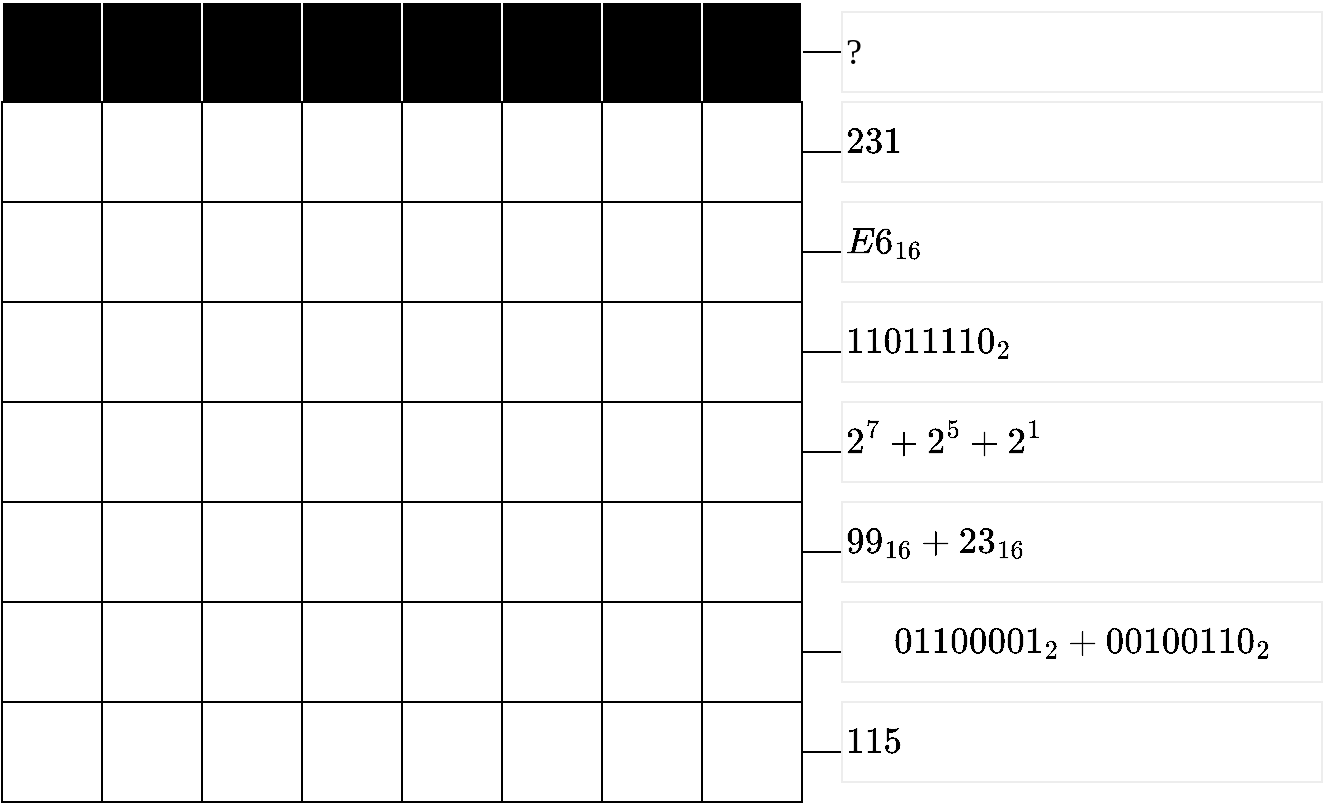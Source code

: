 <mxfile version="12.2.2" type="github" pages="5">
  <diagram id="EgW2X8RPEn2Ms4RQlCzr" name="2D_Code">
    <mxGraphModel dx="1173" dy="623" grid="1" gridSize="10" guides="1" tooltips="1" connect="1" arrows="1" fold="1" page="1" pageScale="1" pageWidth="827" pageHeight="1169" math="1" shadow="0">
      <root>
        <mxCell id="0"/>
        <mxCell id="1" parent="0"/>
        <mxCell id="9-wGgzjCzrM_XCtYRImp-29" value="" style="rounded=0;whiteSpace=wrap;html=1;fillColor=#000000;strokeColor=#FFFFFF;" vertex="1" parent="1">
          <mxGeometry x="80" y="40" width="50" height="50" as="geometry"/>
        </mxCell>
        <mxCell id="9-wGgzjCzrM_XCtYRImp-30" value="" style="rounded=0;whiteSpace=wrap;html=1;fillColor=#000000;strokeColor=#FFFFFF;" vertex="1" parent="1">
          <mxGeometry x="130" y="40" width="50" height="50" as="geometry"/>
        </mxCell>
        <mxCell id="9-wGgzjCzrM_XCtYRImp-31" value="" style="rounded=0;whiteSpace=wrap;html=1;fillColor=#000000;strokeColor=#FFFFFF;" vertex="1" parent="1">
          <mxGeometry x="180" y="40" width="50" height="50" as="geometry"/>
        </mxCell>
        <mxCell id="9-wGgzjCzrM_XCtYRImp-32" value="" style="rounded=0;whiteSpace=wrap;html=1;fillColor=#000000;strokeColor=#FFFFFF;" vertex="1" parent="1">
          <mxGeometry x="230" y="40" width="50" height="50" as="geometry"/>
        </mxCell>
        <mxCell id="9-wGgzjCzrM_XCtYRImp-33" value="" style="rounded=0;whiteSpace=wrap;html=1;fillColor=#000000;strokeColor=#FFFFFF;" vertex="1" parent="1">
          <mxGeometry x="280" y="40" width="50" height="50" as="geometry"/>
        </mxCell>
        <mxCell id="9-wGgzjCzrM_XCtYRImp-34" value="" style="rounded=0;whiteSpace=wrap;html=1;fillColor=#000000;strokeColor=#FFFFFF;" vertex="1" parent="1">
          <mxGeometry x="330" y="40" width="50" height="50" as="geometry"/>
        </mxCell>
        <mxCell id="9-wGgzjCzrM_XCtYRImp-35" value="" style="rounded=0;whiteSpace=wrap;html=1;fillColor=#000000;strokeColor=#FFFFFF;" vertex="1" parent="1">
          <mxGeometry x="380" y="40" width="50" height="50" as="geometry"/>
        </mxCell>
        <mxCell id="9-wGgzjCzrM_XCtYRImp-46" value="" style="edgeStyle=orthogonalEdgeStyle;rounded=0;orthogonalLoop=1;jettySize=auto;html=1;endArrow=none;endFill=0;" edge="1" parent="1" source="9-wGgzjCzrM_XCtYRImp-36" target="9-wGgzjCzrM_XCtYRImp-45">
          <mxGeometry relative="1" as="geometry"/>
        </mxCell>
        <mxCell id="9-wGgzjCzrM_XCtYRImp-36" value="" style="rounded=0;whiteSpace=wrap;html=1;fillColor=#000000;strokeColor=#FFFFFF;" vertex="1" parent="1">
          <mxGeometry x="430" y="40" width="50" height="50" as="geometry"/>
        </mxCell>
        <mxCell id="9-wGgzjCzrM_XCtYRImp-45" value="?" style="rounded=0;whiteSpace=wrap;html=1;strokeColor=#EDEDED;fontFamily=Comic Sans MS;fontSize=18;align=left;" vertex="1" parent="1">
          <mxGeometry x="500" y="45" width="240" height="40" as="geometry"/>
        </mxCell>
        <mxCell id="9-wGgzjCzrM_XCtYRImp-47" value="" style="rounded=0;whiteSpace=wrap;html=1;" vertex="1" parent="1">
          <mxGeometry x="80" y="90" width="50" height="50" as="geometry"/>
        </mxCell>
        <mxCell id="9-wGgzjCzrM_XCtYRImp-48" value="" style="rounded=0;whiteSpace=wrap;html=1;" vertex="1" parent="1">
          <mxGeometry x="130" y="90" width="50" height="50" as="geometry"/>
        </mxCell>
        <mxCell id="9-wGgzjCzrM_XCtYRImp-49" value="" style="rounded=0;whiteSpace=wrap;html=1;" vertex="1" parent="1">
          <mxGeometry x="180" y="90" width="50" height="50" as="geometry"/>
        </mxCell>
        <mxCell id="9-wGgzjCzrM_XCtYRImp-50" value="" style="rounded=0;whiteSpace=wrap;html=1;" vertex="1" parent="1">
          <mxGeometry x="230" y="90" width="50" height="50" as="geometry"/>
        </mxCell>
        <mxCell id="9-wGgzjCzrM_XCtYRImp-51" value="" style="rounded=0;whiteSpace=wrap;html=1;" vertex="1" parent="1">
          <mxGeometry x="280" y="90" width="50" height="50" as="geometry"/>
        </mxCell>
        <mxCell id="9-wGgzjCzrM_XCtYRImp-52" value="" style="rounded=0;whiteSpace=wrap;html=1;" vertex="1" parent="1">
          <mxGeometry x="330" y="90" width="50" height="50" as="geometry"/>
        </mxCell>
        <mxCell id="9-wGgzjCzrM_XCtYRImp-53" value="" style="rounded=0;whiteSpace=wrap;html=1;" vertex="1" parent="1">
          <mxGeometry x="380" y="90" width="50" height="50" as="geometry"/>
        </mxCell>
        <mxCell id="9-wGgzjCzrM_XCtYRImp-54" value="" style="edgeStyle=orthogonalEdgeStyle;rounded=0;orthogonalLoop=1;jettySize=auto;html=1;endArrow=none;endFill=0;" edge="1" parent="1" source="9-wGgzjCzrM_XCtYRImp-55" target="9-wGgzjCzrM_XCtYRImp-56">
          <mxGeometry relative="1" as="geometry"/>
        </mxCell>
        <mxCell id="9-wGgzjCzrM_XCtYRImp-55" value="" style="rounded=0;whiteSpace=wrap;html=1;" vertex="1" parent="1">
          <mxGeometry x="430" y="90" width="50" height="50" as="geometry"/>
        </mxCell>
        <mxCell id="9-wGgzjCzrM_XCtYRImp-56" value="&lt;font style=&quot;font-size: 18px;&quot;&gt;$$231$$&lt;/font&gt;" style="rounded=0;whiteSpace=wrap;html=1;align=left;strokeColor=#EDEDED;fontFamily=Comic Sans MS;fontSize=18;" vertex="1" parent="1">
          <mxGeometry x="500" y="90" width="240" height="40" as="geometry"/>
        </mxCell>
        <mxCell id="9-wGgzjCzrM_XCtYRImp-57" value="" style="rounded=0;whiteSpace=wrap;html=1;" vertex="1" parent="1">
          <mxGeometry x="80" y="140" width="50" height="50" as="geometry"/>
        </mxCell>
        <mxCell id="9-wGgzjCzrM_XCtYRImp-58" value="" style="rounded=0;whiteSpace=wrap;html=1;" vertex="1" parent="1">
          <mxGeometry x="130" y="140" width="50" height="50" as="geometry"/>
        </mxCell>
        <mxCell id="9-wGgzjCzrM_XCtYRImp-59" value="" style="rounded=0;whiteSpace=wrap;html=1;" vertex="1" parent="1">
          <mxGeometry x="180" y="140" width="50" height="50" as="geometry"/>
        </mxCell>
        <mxCell id="9-wGgzjCzrM_XCtYRImp-60" value="" style="rounded=0;whiteSpace=wrap;html=1;" vertex="1" parent="1">
          <mxGeometry x="230" y="140" width="50" height="50" as="geometry"/>
        </mxCell>
        <mxCell id="9-wGgzjCzrM_XCtYRImp-61" value="" style="rounded=0;whiteSpace=wrap;html=1;" vertex="1" parent="1">
          <mxGeometry x="280" y="140" width="50" height="50" as="geometry"/>
        </mxCell>
        <mxCell id="9-wGgzjCzrM_XCtYRImp-62" value="" style="rounded=0;whiteSpace=wrap;html=1;" vertex="1" parent="1">
          <mxGeometry x="330" y="140" width="50" height="50" as="geometry"/>
        </mxCell>
        <mxCell id="9-wGgzjCzrM_XCtYRImp-63" value="" style="rounded=0;whiteSpace=wrap;html=1;" vertex="1" parent="1">
          <mxGeometry x="380" y="140" width="50" height="50" as="geometry"/>
        </mxCell>
        <mxCell id="9-wGgzjCzrM_XCtYRImp-64" value="" style="edgeStyle=orthogonalEdgeStyle;rounded=0;orthogonalLoop=1;jettySize=auto;html=1;endArrow=none;endFill=0;" edge="1" parent="1" source="9-wGgzjCzrM_XCtYRImp-65" target="9-wGgzjCzrM_XCtYRImp-66">
          <mxGeometry relative="1" as="geometry"/>
        </mxCell>
        <mxCell id="9-wGgzjCzrM_XCtYRImp-65" value="" style="rounded=0;whiteSpace=wrap;html=1;" vertex="1" parent="1">
          <mxGeometry x="430" y="140" width="50" height="50" as="geometry"/>
        </mxCell>
        <mxCell id="9-wGgzjCzrM_XCtYRImp-66" value="$$E6_{16}$$" style="rounded=0;whiteSpace=wrap;html=1;strokeColor=#EDEDED;align=left;fontFamily=Comic Sans MS;fontSize=18;" vertex="1" parent="1">
          <mxGeometry x="500" y="140" width="240" height="40" as="geometry"/>
        </mxCell>
        <mxCell id="9-wGgzjCzrM_XCtYRImp-67" value="" style="rounded=0;whiteSpace=wrap;html=1;" vertex="1" parent="1">
          <mxGeometry x="80" y="190" width="50" height="50" as="geometry"/>
        </mxCell>
        <mxCell id="9-wGgzjCzrM_XCtYRImp-68" value="" style="rounded=0;whiteSpace=wrap;html=1;" vertex="1" parent="1">
          <mxGeometry x="130" y="190" width="50" height="50" as="geometry"/>
        </mxCell>
        <mxCell id="9-wGgzjCzrM_XCtYRImp-69" value="" style="rounded=0;whiteSpace=wrap;html=1;" vertex="1" parent="1">
          <mxGeometry x="180" y="190" width="50" height="50" as="geometry"/>
        </mxCell>
        <mxCell id="9-wGgzjCzrM_XCtYRImp-70" value="" style="rounded=0;whiteSpace=wrap;html=1;" vertex="1" parent="1">
          <mxGeometry x="230" y="190" width="50" height="50" as="geometry"/>
        </mxCell>
        <mxCell id="9-wGgzjCzrM_XCtYRImp-71" value="" style="rounded=0;whiteSpace=wrap;html=1;" vertex="1" parent="1">
          <mxGeometry x="280" y="190" width="50" height="50" as="geometry"/>
        </mxCell>
        <mxCell id="9-wGgzjCzrM_XCtYRImp-72" value="" style="rounded=0;whiteSpace=wrap;html=1;" vertex="1" parent="1">
          <mxGeometry x="330" y="190" width="50" height="50" as="geometry"/>
        </mxCell>
        <mxCell id="9-wGgzjCzrM_XCtYRImp-73" value="" style="rounded=0;whiteSpace=wrap;html=1;" vertex="1" parent="1">
          <mxGeometry x="380" y="190" width="50" height="50" as="geometry"/>
        </mxCell>
        <mxCell id="9-wGgzjCzrM_XCtYRImp-74" value="" style="edgeStyle=orthogonalEdgeStyle;rounded=0;orthogonalLoop=1;jettySize=auto;html=1;endArrow=none;endFill=0;" edge="1" parent="1" source="9-wGgzjCzrM_XCtYRImp-75" target="9-wGgzjCzrM_XCtYRImp-76">
          <mxGeometry relative="1" as="geometry"/>
        </mxCell>
        <mxCell id="9-wGgzjCzrM_XCtYRImp-75" value="" style="rounded=0;whiteSpace=wrap;html=1;" vertex="1" parent="1">
          <mxGeometry x="430" y="190" width="50" height="50" as="geometry"/>
        </mxCell>
        <mxCell id="9-wGgzjCzrM_XCtYRImp-76" value="&lt;span style=&quot;white-space: normal&quot;&gt;$$11011110_{2}$$&lt;/span&gt;" style="rounded=0;whiteSpace=wrap;html=1;strokeColor=#EDEDED;fontFamily=Comic Sans MS;fontSize=18;align=left;" vertex="1" parent="1">
          <mxGeometry x="500" y="190" width="240" height="40" as="geometry"/>
        </mxCell>
        <mxCell id="9-wGgzjCzrM_XCtYRImp-77" value="" style="rounded=0;whiteSpace=wrap;html=1;" vertex="1" parent="1">
          <mxGeometry x="80" y="240" width="50" height="50" as="geometry"/>
        </mxCell>
        <mxCell id="9-wGgzjCzrM_XCtYRImp-78" value="" style="rounded=0;whiteSpace=wrap;html=1;" vertex="1" parent="1">
          <mxGeometry x="130" y="240" width="50" height="50" as="geometry"/>
        </mxCell>
        <mxCell id="9-wGgzjCzrM_XCtYRImp-79" value="" style="rounded=0;whiteSpace=wrap;html=1;" vertex="1" parent="1">
          <mxGeometry x="180" y="240" width="50" height="50" as="geometry"/>
        </mxCell>
        <mxCell id="9-wGgzjCzrM_XCtYRImp-80" value="" style="rounded=0;whiteSpace=wrap;html=1;" vertex="1" parent="1">
          <mxGeometry x="230" y="240" width="50" height="50" as="geometry"/>
        </mxCell>
        <mxCell id="9-wGgzjCzrM_XCtYRImp-81" value="" style="rounded=0;whiteSpace=wrap;html=1;" vertex="1" parent="1">
          <mxGeometry x="280" y="240" width="50" height="50" as="geometry"/>
        </mxCell>
        <mxCell id="9-wGgzjCzrM_XCtYRImp-82" value="" style="rounded=0;whiteSpace=wrap;html=1;" vertex="1" parent="1">
          <mxGeometry x="330" y="240" width="50" height="50" as="geometry"/>
        </mxCell>
        <mxCell id="9-wGgzjCzrM_XCtYRImp-83" value="" style="rounded=0;whiteSpace=wrap;html=1;" vertex="1" parent="1">
          <mxGeometry x="380" y="240" width="50" height="50" as="geometry"/>
        </mxCell>
        <mxCell id="9-wGgzjCzrM_XCtYRImp-84" value="" style="edgeStyle=orthogonalEdgeStyle;rounded=0;orthogonalLoop=1;jettySize=auto;html=1;endArrow=none;endFill=0;" edge="1" parent="1" source="9-wGgzjCzrM_XCtYRImp-85" target="9-wGgzjCzrM_XCtYRImp-86">
          <mxGeometry relative="1" as="geometry"/>
        </mxCell>
        <mxCell id="9-wGgzjCzrM_XCtYRImp-85" value="" style="rounded=0;whiteSpace=wrap;html=1;" vertex="1" parent="1">
          <mxGeometry x="430" y="240" width="50" height="50" as="geometry"/>
        </mxCell>
        <mxCell id="9-wGgzjCzrM_XCtYRImp-86" value="&lt;span style=&quot;white-space: normal&quot;&gt;$$2^7+2^5+2^1$$&lt;/span&gt;" style="rounded=0;whiteSpace=wrap;html=1;strokeColor=#EDEDED;fontFamily=Comic Sans MS;fontSize=18;align=left;" vertex="1" parent="1">
          <mxGeometry x="500" y="240" width="240" height="40" as="geometry"/>
        </mxCell>
        <mxCell id="9-wGgzjCzrM_XCtYRImp-87" value="" style="rounded=0;whiteSpace=wrap;html=1;" vertex="1" parent="1">
          <mxGeometry x="80" y="290" width="50" height="50" as="geometry"/>
        </mxCell>
        <mxCell id="9-wGgzjCzrM_XCtYRImp-88" value="" style="rounded=0;whiteSpace=wrap;html=1;" vertex="1" parent="1">
          <mxGeometry x="130" y="290" width="50" height="50" as="geometry"/>
        </mxCell>
        <mxCell id="9-wGgzjCzrM_XCtYRImp-89" value="" style="rounded=0;whiteSpace=wrap;html=1;" vertex="1" parent="1">
          <mxGeometry x="180" y="290" width="50" height="50" as="geometry"/>
        </mxCell>
        <mxCell id="9-wGgzjCzrM_XCtYRImp-90" value="" style="rounded=0;whiteSpace=wrap;html=1;" vertex="1" parent="1">
          <mxGeometry x="230" y="290" width="50" height="50" as="geometry"/>
        </mxCell>
        <mxCell id="9-wGgzjCzrM_XCtYRImp-91" value="" style="rounded=0;whiteSpace=wrap;html=1;" vertex="1" parent="1">
          <mxGeometry x="280" y="290" width="50" height="50" as="geometry"/>
        </mxCell>
        <mxCell id="9-wGgzjCzrM_XCtYRImp-92" value="" style="rounded=0;whiteSpace=wrap;html=1;" vertex="1" parent="1">
          <mxGeometry x="330" y="290" width="50" height="50" as="geometry"/>
        </mxCell>
        <mxCell id="9-wGgzjCzrM_XCtYRImp-93" value="" style="rounded=0;whiteSpace=wrap;html=1;" vertex="1" parent="1">
          <mxGeometry x="380" y="290" width="50" height="50" as="geometry"/>
        </mxCell>
        <mxCell id="9-wGgzjCzrM_XCtYRImp-94" value="" style="edgeStyle=orthogonalEdgeStyle;rounded=0;orthogonalLoop=1;jettySize=auto;html=1;endArrow=none;endFill=0;" edge="1" parent="1" source="9-wGgzjCzrM_XCtYRImp-95" target="9-wGgzjCzrM_XCtYRImp-96">
          <mxGeometry relative="1" as="geometry"/>
        </mxCell>
        <mxCell id="9-wGgzjCzrM_XCtYRImp-95" value="" style="rounded=0;whiteSpace=wrap;html=1;" vertex="1" parent="1">
          <mxGeometry x="430" y="290" width="50" height="50" as="geometry"/>
        </mxCell>
        <mxCell id="9-wGgzjCzrM_XCtYRImp-96" value="&lt;span style=&quot;white-space: normal&quot;&gt;$$99_{16} + 23_{16}$$&lt;/span&gt;" style="rounded=0;whiteSpace=wrap;html=1;strokeColor=#EDEDED;fontFamily=Comic Sans MS;fontSize=18;align=left;" vertex="1" parent="1">
          <mxGeometry x="500" y="290" width="240" height="40" as="geometry"/>
        </mxCell>
        <mxCell id="9-wGgzjCzrM_XCtYRImp-97" value="" style="rounded=0;whiteSpace=wrap;html=1;" vertex="1" parent="1">
          <mxGeometry x="80" y="340" width="50" height="50" as="geometry"/>
        </mxCell>
        <mxCell id="9-wGgzjCzrM_XCtYRImp-98" value="" style="rounded=0;whiteSpace=wrap;html=1;" vertex="1" parent="1">
          <mxGeometry x="130" y="340" width="50" height="50" as="geometry"/>
        </mxCell>
        <mxCell id="9-wGgzjCzrM_XCtYRImp-99" value="" style="rounded=0;whiteSpace=wrap;html=1;" vertex="1" parent="1">
          <mxGeometry x="180" y="340" width="50" height="50" as="geometry"/>
        </mxCell>
        <mxCell id="9-wGgzjCzrM_XCtYRImp-100" value="" style="rounded=0;whiteSpace=wrap;html=1;" vertex="1" parent="1">
          <mxGeometry x="230" y="340" width="50" height="50" as="geometry"/>
        </mxCell>
        <mxCell id="9-wGgzjCzrM_XCtYRImp-101" value="" style="rounded=0;whiteSpace=wrap;html=1;" vertex="1" parent="1">
          <mxGeometry x="280" y="340" width="50" height="50" as="geometry"/>
        </mxCell>
        <mxCell id="9-wGgzjCzrM_XCtYRImp-102" value="" style="rounded=0;whiteSpace=wrap;html=1;" vertex="1" parent="1">
          <mxGeometry x="330" y="340" width="50" height="50" as="geometry"/>
        </mxCell>
        <mxCell id="9-wGgzjCzrM_XCtYRImp-103" value="" style="rounded=0;whiteSpace=wrap;html=1;" vertex="1" parent="1">
          <mxGeometry x="380" y="340" width="50" height="50" as="geometry"/>
        </mxCell>
        <mxCell id="9-wGgzjCzrM_XCtYRImp-104" value="" style="edgeStyle=orthogonalEdgeStyle;rounded=0;orthogonalLoop=1;jettySize=auto;html=1;endArrow=none;endFill=0;" edge="1" parent="1" source="9-wGgzjCzrM_XCtYRImp-105" target="9-wGgzjCzrM_XCtYRImp-106">
          <mxGeometry relative="1" as="geometry"/>
        </mxCell>
        <mxCell id="9-wGgzjCzrM_XCtYRImp-105" value="" style="rounded=0;whiteSpace=wrap;html=1;" vertex="1" parent="1">
          <mxGeometry x="430" y="340" width="50" height="50" as="geometry"/>
        </mxCell>
        <mxCell id="9-wGgzjCzrM_XCtYRImp-106" value="&lt;span style=&quot;text-align: left ; white-space: normal&quot;&gt;$$01100001_2+00100110_2$$&lt;/span&gt;" style="rounded=0;whiteSpace=wrap;html=1;strokeColor=#EDEDED;fontFamily=Comic Sans MS;fontSize=18;" vertex="1" parent="1">
          <mxGeometry x="500" y="340" width="240" height="40" as="geometry"/>
        </mxCell>
        <mxCell id="9-wGgzjCzrM_XCtYRImp-107" value="" style="rounded=0;whiteSpace=wrap;html=1;" vertex="1" parent="1">
          <mxGeometry x="80" y="390" width="50" height="50" as="geometry"/>
        </mxCell>
        <mxCell id="9-wGgzjCzrM_XCtYRImp-108" value="" style="rounded=0;whiteSpace=wrap;html=1;" vertex="1" parent="1">
          <mxGeometry x="130" y="390" width="50" height="50" as="geometry"/>
        </mxCell>
        <mxCell id="9-wGgzjCzrM_XCtYRImp-109" value="" style="rounded=0;whiteSpace=wrap;html=1;" vertex="1" parent="1">
          <mxGeometry x="180" y="390" width="50" height="50" as="geometry"/>
        </mxCell>
        <mxCell id="9-wGgzjCzrM_XCtYRImp-110" value="" style="rounded=0;whiteSpace=wrap;html=1;" vertex="1" parent="1">
          <mxGeometry x="230" y="390" width="50" height="50" as="geometry"/>
        </mxCell>
        <mxCell id="9-wGgzjCzrM_XCtYRImp-111" value="" style="rounded=0;whiteSpace=wrap;html=1;" vertex="1" parent="1">
          <mxGeometry x="280" y="390" width="50" height="50" as="geometry"/>
        </mxCell>
        <mxCell id="9-wGgzjCzrM_XCtYRImp-112" value="" style="rounded=0;whiteSpace=wrap;html=1;" vertex="1" parent="1">
          <mxGeometry x="330" y="390" width="50" height="50" as="geometry"/>
        </mxCell>
        <mxCell id="9-wGgzjCzrM_XCtYRImp-113" value="" style="rounded=0;whiteSpace=wrap;html=1;" vertex="1" parent="1">
          <mxGeometry x="380" y="390" width="50" height="50" as="geometry"/>
        </mxCell>
        <mxCell id="9-wGgzjCzrM_XCtYRImp-114" value="" style="edgeStyle=orthogonalEdgeStyle;rounded=0;orthogonalLoop=1;jettySize=auto;html=1;endArrow=none;endFill=0;" edge="1" parent="1" source="9-wGgzjCzrM_XCtYRImp-115" target="9-wGgzjCzrM_XCtYRImp-116">
          <mxGeometry relative="1" as="geometry"/>
        </mxCell>
        <mxCell id="9-wGgzjCzrM_XCtYRImp-115" value="" style="rounded=0;whiteSpace=wrap;html=1;" vertex="1" parent="1">
          <mxGeometry x="430" y="390" width="50" height="50" as="geometry"/>
        </mxCell>
        <mxCell id="9-wGgzjCzrM_XCtYRImp-116" value="$$115$$" style="rounded=0;whiteSpace=wrap;html=1;strokeColor=#EDEDED;fontFamily=Comic Sans MS;fontSize=18;align=left;" vertex="1" parent="1">
          <mxGeometry x="500" y="390" width="240" height="40" as="geometry"/>
        </mxCell>
      </root>
    </mxGraphModel>
  </diagram>
  <diagram name="Validation-2D_Code" id="HYapOIqNJhppQ1F_wZbT">
    <mxGraphModel dx="1408" dy="748" grid="1" gridSize="10" guides="1" tooltips="1" connect="1" arrows="1" fold="1" page="1" pageScale="1" pageWidth="827" pageHeight="1169" math="1" shadow="0">
      <root>
        <mxCell id="eJjD4iHdoX0EhvqXe2nh-0"/>
        <mxCell id="eJjD4iHdoX0EhvqXe2nh-1" parent="eJjD4iHdoX0EhvqXe2nh-0"/>
        <mxCell id="eJjD4iHdoX0EhvqXe2nh-98" value="" style="rounded=0;whiteSpace=wrap;html=1;" vertex="1" parent="eJjD4iHdoX0EhvqXe2nh-1">
          <mxGeometry x="80" y="40" width="50" height="50" as="geometry"/>
        </mxCell>
        <mxCell id="eJjD4iHdoX0EhvqXe2nh-99" value="" style="rounded=0;whiteSpace=wrap;html=1;" vertex="1" parent="eJjD4iHdoX0EhvqXe2nh-1">
          <mxGeometry x="130" y="40" width="50" height="50" as="geometry"/>
        </mxCell>
        <mxCell id="eJjD4iHdoX0EhvqXe2nh-100" value="" style="rounded=0;whiteSpace=wrap;html=1;" vertex="1" parent="eJjD4iHdoX0EhvqXe2nh-1">
          <mxGeometry x="180" y="40" width="50" height="50" as="geometry"/>
        </mxCell>
        <mxCell id="eJjD4iHdoX0EhvqXe2nh-101" value="" style="rounded=0;whiteSpace=wrap;html=1;" vertex="1" parent="eJjD4iHdoX0EhvqXe2nh-1">
          <mxGeometry x="230" y="40" width="50" height="50" as="geometry"/>
        </mxCell>
        <mxCell id="eJjD4iHdoX0EhvqXe2nh-102" value="" style="rounded=0;whiteSpace=wrap;html=1;" vertex="1" parent="eJjD4iHdoX0EhvqXe2nh-1">
          <mxGeometry x="280" y="40" width="50" height="50" as="geometry"/>
        </mxCell>
        <mxCell id="eJjD4iHdoX0EhvqXe2nh-103" value="" style="rounded=0;whiteSpace=wrap;html=1;" vertex="1" parent="eJjD4iHdoX0EhvqXe2nh-1">
          <mxGeometry x="330" y="40" width="50" height="50" as="geometry"/>
        </mxCell>
        <mxCell id="eJjD4iHdoX0EhvqXe2nh-104" value="" style="rounded=0;whiteSpace=wrap;html=1;" vertex="1" parent="eJjD4iHdoX0EhvqXe2nh-1">
          <mxGeometry x="380" y="40" width="50" height="50" as="geometry"/>
        </mxCell>
        <mxCell id="eJjD4iHdoX0EhvqXe2nh-105" value="" style="edgeStyle=orthogonalEdgeStyle;rounded=0;orthogonalLoop=1;jettySize=auto;html=1;endArrow=none;endFill=0;" edge="1" parent="eJjD4iHdoX0EhvqXe2nh-1" source="eJjD4iHdoX0EhvqXe2nh-106" target="eJjD4iHdoX0EhvqXe2nh-107">
          <mxGeometry relative="1" as="geometry"/>
        </mxCell>
        <mxCell id="eJjD4iHdoX0EhvqXe2nh-106" value="" style="rounded=0;whiteSpace=wrap;html=1;" vertex="1" parent="eJjD4iHdoX0EhvqXe2nh-1">
          <mxGeometry x="430" y="40" width="50" height="50" as="geometry"/>
        </mxCell>
        <mxCell id="eJjD4iHdoX0EhvqXe2nh-107" value="$$202$$" style="rounded=0;whiteSpace=wrap;html=1;strokeColor=#EDEDED;fontFamily=Comic Sans MS;fontSize=18;align=left;" vertex="1" parent="eJjD4iHdoX0EhvqXe2nh-1">
          <mxGeometry x="500" y="40" width="240" height="40" as="geometry"/>
        </mxCell>
      </root>
    </mxGraphModel>
  </diagram>
  <diagram name="Exemple-2D_Code" id="DolrCrS_3c_qRh4Zsaye">
    <mxGraphModel dx="1408" dy="748" grid="1" gridSize="10" guides="1" tooltips="1" connect="1" arrows="1" fold="1" page="1" pageScale="1" pageWidth="827" pageHeight="1169" math="1" shadow="0">
      <root>
        <mxCell id="3tZmdzrT4j1hrmKqW7z_-0"/>
        <mxCell id="3tZmdzrT4j1hrmKqW7z_-1" parent="3tZmdzrT4j1hrmKqW7z_-0"/>
        <mxCell id="3tZmdzrT4j1hrmKqW7z_-108" value="" style="rounded=0;whiteSpace=wrap;html=1;fillColor=#000000;" vertex="1" parent="3tZmdzrT4j1hrmKqW7z_-1">
          <mxGeometry x="100" y="80" width="50" height="50" as="geometry"/>
        </mxCell>
        <mxCell id="3tZmdzrT4j1hrmKqW7z_-109" value="" style="rounded=0;whiteSpace=wrap;html=1;" vertex="1" parent="3tZmdzrT4j1hrmKqW7z_-1">
          <mxGeometry x="150" y="80" width="50" height="50" as="geometry"/>
        </mxCell>
        <mxCell id="3tZmdzrT4j1hrmKqW7z_-110" value="" style="rounded=0;whiteSpace=wrap;html=1;" vertex="1" parent="3tZmdzrT4j1hrmKqW7z_-1">
          <mxGeometry x="200" y="80" width="50" height="50" as="geometry"/>
        </mxCell>
        <mxCell id="3tZmdzrT4j1hrmKqW7z_-111" value="" style="rounded=0;whiteSpace=wrap;html=1;fillColor=#000000;" vertex="1" parent="3tZmdzrT4j1hrmKqW7z_-1">
          <mxGeometry x="250" y="80" width="50" height="50" as="geometry"/>
        </mxCell>
        <mxCell id="3tZmdzrT4j1hrmKqW7z_-112" value="" style="rounded=0;whiteSpace=wrap;html=1;" vertex="1" parent="3tZmdzrT4j1hrmKqW7z_-1">
          <mxGeometry x="300" y="80" width="50" height="50" as="geometry"/>
        </mxCell>
        <mxCell id="3tZmdzrT4j1hrmKqW7z_-113" value="" style="rounded=0;whiteSpace=wrap;html=1;fillColor=#000000;" vertex="1" parent="3tZmdzrT4j1hrmKqW7z_-1">
          <mxGeometry x="350" y="80" width="50" height="50" as="geometry"/>
        </mxCell>
        <mxCell id="3tZmdzrT4j1hrmKqW7z_-114" value="" style="rounded=0;whiteSpace=wrap;html=1;" vertex="1" parent="3tZmdzrT4j1hrmKqW7z_-1">
          <mxGeometry x="400" y="80" width="50" height="50" as="geometry"/>
        </mxCell>
        <mxCell id="3tZmdzrT4j1hrmKqW7z_-115" value="" style="edgeStyle=orthogonalEdgeStyle;rounded=0;orthogonalLoop=1;jettySize=auto;html=1;endArrow=none;endFill=0;" edge="1" parent="3tZmdzrT4j1hrmKqW7z_-1" source="3tZmdzrT4j1hrmKqW7z_-116" target="3tZmdzrT4j1hrmKqW7z_-117">
          <mxGeometry relative="1" as="geometry"/>
        </mxCell>
        <mxCell id="3tZmdzrT4j1hrmKqW7z_-116" value="" style="rounded=0;whiteSpace=wrap;html=1;fillColor=#000000;" vertex="1" parent="3tZmdzrT4j1hrmKqW7z_-1">
          <mxGeometry x="450" y="80" width="50" height="50" as="geometry"/>
        </mxCell>
        <mxCell id="3tZmdzrT4j1hrmKqW7z_-117" value="&lt;span style=&quot;white-space: normal&quot;&gt;$$10010101_{2} = 95_{16} = 149$$&lt;/span&gt;" style="rounded=0;whiteSpace=wrap;html=1;strokeColor=#EDEDED;fontFamily=Comic Sans MS;fontSize=18;align=left;" vertex="1" parent="3tZmdzrT4j1hrmKqW7z_-1">
          <mxGeometry x="520" y="80" width="240" height="40" as="geometry"/>
        </mxCell>
      </root>
    </mxGraphModel>
  </diagram>
  <diagram name="Correction-2D_Code" id="yrD9DeUrrpuvOIB7_pVi">
    <mxGraphModel dx="1408" dy="748" grid="1" gridSize="10" guides="1" tooltips="1" connect="1" arrows="1" fold="1" page="1" pageScale="1" pageWidth="827" pageHeight="1169" math="1" shadow="0">
      <root>
        <mxCell id="gmQg7JWavxoIZfiUfEv_-0"/>
        <mxCell id="gmQg7JWavxoIZfiUfEv_-1" parent="gmQg7JWavxoIZfiUfEv_-0"/>
        <mxCell id="gmQg7JWavxoIZfiUfEv_-2" value="&lt;font face=&quot;Comic Sans MS&quot; style=&quot;font-size: 16px&quot;&gt;$$128$$&lt;/font&gt;" style="rounded=0;whiteSpace=wrap;html=1;" vertex="1" parent="gmQg7JWavxoIZfiUfEv_-1">
          <mxGeometry x="100" y="250" width="50" height="50" as="geometry"/>
        </mxCell>
        <mxCell id="gmQg7JWavxoIZfiUfEv_-3" value="&lt;font face=&quot;Comic Sans MS&quot; style=&quot;font-size: 16px&quot;&gt;$$64$$&lt;/font&gt;" style="rounded=0;whiteSpace=wrap;html=1;" vertex="1" parent="gmQg7JWavxoIZfiUfEv_-1">
          <mxGeometry x="150" y="250" width="50" height="50" as="geometry"/>
        </mxCell>
        <mxCell id="gmQg7JWavxoIZfiUfEv_-4" value="&lt;font face=&quot;Comic Sans MS&quot; style=&quot;font-size: 16px&quot;&gt;$$32$$&lt;/font&gt;" style="rounded=0;whiteSpace=wrap;html=1;" vertex="1" parent="gmQg7JWavxoIZfiUfEv_-1">
          <mxGeometry x="200" y="250" width="50" height="50" as="geometry"/>
        </mxCell>
        <mxCell id="gmQg7JWavxoIZfiUfEv_-5" value="&lt;font face=&quot;Comic Sans MS&quot; style=&quot;font-size: 16px&quot;&gt;$$16$$&lt;/font&gt;" style="rounded=0;whiteSpace=wrap;html=1;" vertex="1" parent="gmQg7JWavxoIZfiUfEv_-1">
          <mxGeometry x="250" y="250" width="50" height="50" as="geometry"/>
        </mxCell>
        <mxCell id="gmQg7JWavxoIZfiUfEv_-6" value="&lt;font face=&quot;Comic Sans MS&quot; style=&quot;font-size: 16px&quot;&gt;$$8$$&lt;/font&gt;" style="rounded=0;whiteSpace=wrap;html=1;" vertex="1" parent="gmQg7JWavxoIZfiUfEv_-1">
          <mxGeometry x="300" y="250" width="50" height="50" as="geometry"/>
        </mxCell>
        <mxCell id="gmQg7JWavxoIZfiUfEv_-7" value="&lt;font face=&quot;Comic Sans MS&quot; style=&quot;font-size: 16px&quot;&gt;$$4$$&lt;/font&gt;" style="rounded=0;whiteSpace=wrap;html=1;" vertex="1" parent="gmQg7JWavxoIZfiUfEv_-1">
          <mxGeometry x="350" y="250" width="50" height="50" as="geometry"/>
        </mxCell>
        <mxCell id="gmQg7JWavxoIZfiUfEv_-8" value="&lt;font face=&quot;Comic Sans MS&quot; style=&quot;font-size: 16px&quot;&gt;$$2$$&lt;/font&gt;" style="rounded=0;whiteSpace=wrap;html=1;" vertex="1" parent="gmQg7JWavxoIZfiUfEv_-1">
          <mxGeometry x="400" y="250" width="50" height="50" as="geometry"/>
        </mxCell>
        <mxCell id="gmQg7JWavxoIZfiUfEv_-9" value="&lt;font face=&quot;Comic Sans MS&quot; style=&quot;font-size: 16px&quot;&gt;$$1$$&lt;/font&gt;" style="rounded=0;whiteSpace=wrap;html=1;" vertex="1" parent="gmQg7JWavxoIZfiUfEv_-1">
          <mxGeometry x="450" y="250" width="50" height="50" as="geometry"/>
        </mxCell>
        <mxCell id="gmQg7JWavxoIZfiUfEv_-10" value="&lt;font face=&quot;Comic Sans MS&quot; style=&quot;font-size: 16px&quot;&gt;$$2^7$$&lt;/font&gt;" style="rounded=0;whiteSpace=wrap;html=1;" vertex="1" parent="gmQg7JWavxoIZfiUfEv_-1">
          <mxGeometry x="100" y="200" width="50" height="50" as="geometry"/>
        </mxCell>
        <mxCell id="gmQg7JWavxoIZfiUfEv_-11" value="&lt;span style=&quot;font-family: &amp;#34;comic sans ms&amp;#34; ; font-size: 16px&quot;&gt;$$2^6$$&lt;/span&gt;" style="rounded=0;whiteSpace=wrap;html=1;" vertex="1" parent="gmQg7JWavxoIZfiUfEv_-1">
          <mxGeometry x="150" y="200" width="50" height="50" as="geometry"/>
        </mxCell>
        <mxCell id="gmQg7JWavxoIZfiUfEv_-12" value="&lt;span style=&quot;font-family: &amp;#34;comic sans ms&amp;#34; ; font-size: 16px&quot;&gt;$$2^5$$&lt;/span&gt;" style="rounded=0;whiteSpace=wrap;html=1;" vertex="1" parent="gmQg7JWavxoIZfiUfEv_-1">
          <mxGeometry x="200" y="200" width="50" height="50" as="geometry"/>
        </mxCell>
        <mxCell id="gmQg7JWavxoIZfiUfEv_-13" value="&lt;span style=&quot;font-family: &amp;#34;comic sans ms&amp;#34; ; font-size: 16px&quot;&gt;$$2^4$$&lt;/span&gt;" style="rounded=0;whiteSpace=wrap;html=1;" vertex="1" parent="gmQg7JWavxoIZfiUfEv_-1">
          <mxGeometry x="250" y="200" width="50" height="50" as="geometry"/>
        </mxCell>
        <mxCell id="gmQg7JWavxoIZfiUfEv_-14" value="&lt;span style=&quot;font-family: &amp;#34;comic sans ms&amp;#34; ; font-size: 16px&quot;&gt;$$2^3$$&lt;/span&gt;" style="rounded=0;whiteSpace=wrap;html=1;" vertex="1" parent="gmQg7JWavxoIZfiUfEv_-1">
          <mxGeometry x="300" y="200" width="50" height="50" as="geometry"/>
        </mxCell>
        <mxCell id="gmQg7JWavxoIZfiUfEv_-15" value="&lt;span style=&quot;font-family: &amp;#34;comic sans ms&amp;#34; ; font-size: 16px&quot;&gt;$$2^2$$&lt;/span&gt;" style="rounded=0;whiteSpace=wrap;html=1;" vertex="1" parent="gmQg7JWavxoIZfiUfEv_-1">
          <mxGeometry x="350" y="200" width="50" height="50" as="geometry"/>
        </mxCell>
        <mxCell id="gmQg7JWavxoIZfiUfEv_-16" value="&lt;span style=&quot;font-family: &amp;#34;comic sans ms&amp;#34; ; font-size: 16px&quot;&gt;$$2^1$$&lt;/span&gt;" style="rounded=0;whiteSpace=wrap;html=1;" vertex="1" parent="gmQg7JWavxoIZfiUfEv_-1">
          <mxGeometry x="400" y="200" width="50" height="50" as="geometry"/>
        </mxCell>
        <mxCell id="gmQg7JWavxoIZfiUfEv_-17" value="&lt;span style=&quot;font-family: &amp;#34;comic sans ms&amp;#34; ; font-size: 16px&quot;&gt;$$2^0$$&lt;/span&gt;" style="rounded=0;whiteSpace=wrap;html=1;" vertex="1" parent="gmQg7JWavxoIZfiUfEv_-1">
          <mxGeometry x="450" y="200" width="50" height="50" as="geometry"/>
        </mxCell>
        <mxCell id="gmQg7JWavxoIZfiUfEv_-18" value="" style="rounded=0;whiteSpace=wrap;html=1;fillColor=#000000;strokeColor=#FFFFFF;" vertex="1" parent="gmQg7JWavxoIZfiUfEv_-1">
          <mxGeometry x="100" y="310" width="50" height="50" as="geometry"/>
        </mxCell>
        <mxCell id="gmQg7JWavxoIZfiUfEv_-19" value="" style="rounded=0;whiteSpace=wrap;html=1;fillColor=#000000;strokeColor=#FFFFFF;" vertex="1" parent="gmQg7JWavxoIZfiUfEv_-1">
          <mxGeometry x="150" y="310" width="50" height="50" as="geometry"/>
        </mxCell>
        <mxCell id="gmQg7JWavxoIZfiUfEv_-20" value="" style="rounded=0;whiteSpace=wrap;html=1;fillColor=#000000;strokeColor=#FFFFFF;" vertex="1" parent="gmQg7JWavxoIZfiUfEv_-1">
          <mxGeometry x="200" y="310" width="50" height="50" as="geometry"/>
        </mxCell>
        <mxCell id="gmQg7JWavxoIZfiUfEv_-21" value="" style="rounded=0;whiteSpace=wrap;html=1;fillColor=#000000;strokeColor=#FFFFFF;" vertex="1" parent="gmQg7JWavxoIZfiUfEv_-1">
          <mxGeometry x="250" y="310" width="50" height="50" as="geometry"/>
        </mxCell>
        <mxCell id="gmQg7JWavxoIZfiUfEv_-22" value="" style="rounded=0;whiteSpace=wrap;html=1;fillColor=#000000;strokeColor=#FFFFFF;" vertex="1" parent="gmQg7JWavxoIZfiUfEv_-1">
          <mxGeometry x="300" y="310" width="50" height="50" as="geometry"/>
        </mxCell>
        <mxCell id="gmQg7JWavxoIZfiUfEv_-23" value="" style="rounded=0;whiteSpace=wrap;html=1;fillColor=#000000;strokeColor=#FFFFFF;" vertex="1" parent="gmQg7JWavxoIZfiUfEv_-1">
          <mxGeometry x="350" y="310" width="50" height="50" as="geometry"/>
        </mxCell>
        <mxCell id="gmQg7JWavxoIZfiUfEv_-24" value="" style="rounded=0;whiteSpace=wrap;html=1;fillColor=#000000;strokeColor=#FFFFFF;" vertex="1" parent="gmQg7JWavxoIZfiUfEv_-1">
          <mxGeometry x="400" y="310" width="50" height="50" as="geometry"/>
        </mxCell>
        <mxCell id="gmQg7JWavxoIZfiUfEv_-25" value="" style="edgeStyle=orthogonalEdgeStyle;rounded=0;orthogonalLoop=1;jettySize=auto;html=1;endArrow=none;endFill=0;" edge="1" parent="gmQg7JWavxoIZfiUfEv_-1" source="gmQg7JWavxoIZfiUfEv_-26" target="gmQg7JWavxoIZfiUfEv_-27">
          <mxGeometry relative="1" as="geometry"/>
        </mxCell>
        <mxCell id="gmQg7JWavxoIZfiUfEv_-26" value="" style="rounded=0;whiteSpace=wrap;html=1;fillColor=#000000;strokeColor=#FFFFFF;" vertex="1" parent="gmQg7JWavxoIZfiUfEv_-1">
          <mxGeometry x="450" y="310" width="50" height="50" as="geometry"/>
        </mxCell>
        <mxCell id="gmQg7JWavxoIZfiUfEv_-27" value="&lt;span style=&quot;white-space: normal;&quot;&gt;$$11111111_{2} = FF_{16} = 255$$&lt;/span&gt;" style="rounded=0;whiteSpace=wrap;html=1;strokeColor=#EDEDED;fontFamily=Comic Sans MS;fontSize=18;align=left;" vertex="1" parent="gmQg7JWavxoIZfiUfEv_-1">
          <mxGeometry x="520" y="315" width="250" height="40" as="geometry"/>
        </mxCell>
        <mxCell id="gmQg7JWavxoIZfiUfEv_-28" value="" style="rounded=0;whiteSpace=wrap;html=1;fillColor=#000000;strokeColor=#FFFFFF;" vertex="1" parent="gmQg7JWavxoIZfiUfEv_-1">
          <mxGeometry x="100" y="360" width="50" height="50" as="geometry"/>
        </mxCell>
        <mxCell id="gmQg7JWavxoIZfiUfEv_-29" value="" style="rounded=0;whiteSpace=wrap;html=1;fillColor=#000000;strokeColor=#FFFFFF;" vertex="1" parent="gmQg7JWavxoIZfiUfEv_-1">
          <mxGeometry x="150" y="360" width="50" height="50" as="geometry"/>
        </mxCell>
        <mxCell id="gmQg7JWavxoIZfiUfEv_-30" value="" style="rounded=0;whiteSpace=wrap;html=1;fillColor=#000000;strokeColor=#FFFFFF;" vertex="1" parent="gmQg7JWavxoIZfiUfEv_-1">
          <mxGeometry x="200" y="360" width="50" height="50" as="geometry"/>
        </mxCell>
        <mxCell id="gmQg7JWavxoIZfiUfEv_-31" value="" style="rounded=0;whiteSpace=wrap;html=1;" vertex="1" parent="gmQg7JWavxoIZfiUfEv_-1">
          <mxGeometry x="250" y="360" width="50" height="50" as="geometry"/>
        </mxCell>
        <mxCell id="gmQg7JWavxoIZfiUfEv_-32" value="" style="rounded=0;whiteSpace=wrap;html=1;" vertex="1" parent="gmQg7JWavxoIZfiUfEv_-1">
          <mxGeometry x="300" y="360" width="50" height="50" as="geometry"/>
        </mxCell>
        <mxCell id="gmQg7JWavxoIZfiUfEv_-33" value="" style="rounded=0;whiteSpace=wrap;html=1;fillColor=#000000;strokeColor=#FFFFFF;" vertex="1" parent="gmQg7JWavxoIZfiUfEv_-1">
          <mxGeometry x="350" y="360" width="50" height="50" as="geometry"/>
        </mxCell>
        <mxCell id="gmQg7JWavxoIZfiUfEv_-34" value="" style="rounded=0;whiteSpace=wrap;html=1;fillColor=#000000;strokeColor=#FFFFFF;" vertex="1" parent="gmQg7JWavxoIZfiUfEv_-1">
          <mxGeometry x="400" y="360" width="50" height="50" as="geometry"/>
        </mxCell>
        <mxCell id="gmQg7JWavxoIZfiUfEv_-35" value="" style="edgeStyle=orthogonalEdgeStyle;rounded=0;orthogonalLoop=1;jettySize=auto;html=1;endArrow=none;endFill=0;" edge="1" parent="gmQg7JWavxoIZfiUfEv_-1" source="gmQg7JWavxoIZfiUfEv_-36" target="gmQg7JWavxoIZfiUfEv_-37">
          <mxGeometry relative="1" as="geometry"/>
        </mxCell>
        <mxCell id="gmQg7JWavxoIZfiUfEv_-36" value="" style="rounded=0;whiteSpace=wrap;html=1;fillColor=#000000;strokeColor=#FFFFFF;" vertex="1" parent="gmQg7JWavxoIZfiUfEv_-1">
          <mxGeometry x="450" y="360" width="50" height="50" as="geometry"/>
        </mxCell>
        <mxCell id="gmQg7JWavxoIZfiUfEv_-37" value="&lt;font style=&quot;font-size: 18px;&quot;&gt;$$231$$&lt;/font&gt;" style="rounded=0;whiteSpace=wrap;html=1;align=left;strokeColor=#EDEDED;fontFamily=Comic Sans MS;fontSize=18;" vertex="1" parent="gmQg7JWavxoIZfiUfEv_-1">
          <mxGeometry x="520" y="360" width="240" height="40" as="geometry"/>
        </mxCell>
        <mxCell id="gmQg7JWavxoIZfiUfEv_-38" value="" style="rounded=0;whiteSpace=wrap;html=1;fillColor=#000000;strokeColor=#FFFFFF;" vertex="1" parent="gmQg7JWavxoIZfiUfEv_-1">
          <mxGeometry x="100" y="410" width="50" height="50" as="geometry"/>
        </mxCell>
        <mxCell id="gmQg7JWavxoIZfiUfEv_-39" value="" style="rounded=0;whiteSpace=wrap;html=1;fillColor=#000000;strokeColor=#FFFFFF;" vertex="1" parent="gmQg7JWavxoIZfiUfEv_-1">
          <mxGeometry x="150" y="410" width="50" height="50" as="geometry"/>
        </mxCell>
        <mxCell id="gmQg7JWavxoIZfiUfEv_-40" value="" style="rounded=0;whiteSpace=wrap;html=1;fillColor=#000000;strokeColor=#FFFFFF;" vertex="1" parent="gmQg7JWavxoIZfiUfEv_-1">
          <mxGeometry x="200" y="410" width="50" height="50" as="geometry"/>
        </mxCell>
        <mxCell id="gmQg7JWavxoIZfiUfEv_-41" value="" style="rounded=0;whiteSpace=wrap;html=1;" vertex="1" parent="gmQg7JWavxoIZfiUfEv_-1">
          <mxGeometry x="250" y="410" width="50" height="50" as="geometry"/>
        </mxCell>
        <mxCell id="gmQg7JWavxoIZfiUfEv_-42" value="" style="rounded=0;whiteSpace=wrap;html=1;" vertex="1" parent="gmQg7JWavxoIZfiUfEv_-1">
          <mxGeometry x="300" y="410" width="50" height="50" as="geometry"/>
        </mxCell>
        <mxCell id="gmQg7JWavxoIZfiUfEv_-43" value="" style="rounded=0;whiteSpace=wrap;html=1;fillColor=#000000;strokeColor=#FFFFFF;" vertex="1" parent="gmQg7JWavxoIZfiUfEv_-1">
          <mxGeometry x="350" y="410" width="50" height="50" as="geometry"/>
        </mxCell>
        <mxCell id="gmQg7JWavxoIZfiUfEv_-44" value="" style="rounded=0;whiteSpace=wrap;html=1;fillColor=#000000;strokeColor=#FFFFFF;" vertex="1" parent="gmQg7JWavxoIZfiUfEv_-1">
          <mxGeometry x="400" y="410" width="50" height="50" as="geometry"/>
        </mxCell>
        <mxCell id="gmQg7JWavxoIZfiUfEv_-45" value="" style="edgeStyle=orthogonalEdgeStyle;rounded=0;orthogonalLoop=1;jettySize=auto;html=1;endArrow=none;endFill=0;" edge="1" parent="gmQg7JWavxoIZfiUfEv_-1" source="gmQg7JWavxoIZfiUfEv_-46" target="gmQg7JWavxoIZfiUfEv_-47">
          <mxGeometry relative="1" as="geometry"/>
        </mxCell>
        <mxCell id="gmQg7JWavxoIZfiUfEv_-46" value="" style="rounded=0;whiteSpace=wrap;html=1;" vertex="1" parent="gmQg7JWavxoIZfiUfEv_-1">
          <mxGeometry x="450" y="410" width="50" height="50" as="geometry"/>
        </mxCell>
        <mxCell id="gmQg7JWavxoIZfiUfEv_-47" value="$$E6_{16}$$" style="rounded=0;whiteSpace=wrap;html=1;strokeColor=#EDEDED;align=left;fontFamily=Comic Sans MS;fontSize=18;" vertex="1" parent="gmQg7JWavxoIZfiUfEv_-1">
          <mxGeometry x="520" y="410" width="240" height="40" as="geometry"/>
        </mxCell>
        <mxCell id="gmQg7JWavxoIZfiUfEv_-48" value="" style="rounded=0;whiteSpace=wrap;html=1;fillColor=#000000;strokeColor=#FFFFFF;" vertex="1" parent="gmQg7JWavxoIZfiUfEv_-1">
          <mxGeometry x="100" y="460" width="50" height="50" as="geometry"/>
        </mxCell>
        <mxCell id="gmQg7JWavxoIZfiUfEv_-49" value="" style="rounded=0;whiteSpace=wrap;html=1;fillColor=#000000;strokeColor=#FFFFFF;" vertex="1" parent="gmQg7JWavxoIZfiUfEv_-1">
          <mxGeometry x="150" y="460" width="50" height="50" as="geometry"/>
        </mxCell>
        <mxCell id="gmQg7JWavxoIZfiUfEv_-50" value="" style="rounded=0;whiteSpace=wrap;html=1;" vertex="1" parent="gmQg7JWavxoIZfiUfEv_-1">
          <mxGeometry x="200" y="460" width="50" height="50" as="geometry"/>
        </mxCell>
        <mxCell id="gmQg7JWavxoIZfiUfEv_-51" value="" style="rounded=0;whiteSpace=wrap;html=1;fillColor=#000000;strokeColor=#FFFFFF;" vertex="1" parent="gmQg7JWavxoIZfiUfEv_-1">
          <mxGeometry x="250" y="460" width="50" height="50" as="geometry"/>
        </mxCell>
        <mxCell id="gmQg7JWavxoIZfiUfEv_-52" value="" style="rounded=0;whiteSpace=wrap;html=1;fillColor=#000000;strokeColor=#FFFFFF;" vertex="1" parent="gmQg7JWavxoIZfiUfEv_-1">
          <mxGeometry x="300" y="460" width="50" height="50" as="geometry"/>
        </mxCell>
        <mxCell id="gmQg7JWavxoIZfiUfEv_-53" value="" style="rounded=0;whiteSpace=wrap;html=1;fillColor=#000000;strokeColor=#FFFFFF;" vertex="1" parent="gmQg7JWavxoIZfiUfEv_-1">
          <mxGeometry x="350" y="460" width="50" height="50" as="geometry"/>
        </mxCell>
        <mxCell id="gmQg7JWavxoIZfiUfEv_-54" value="" style="rounded=0;whiteSpace=wrap;html=1;fillColor=#000000;strokeColor=#FFFFFF;" vertex="1" parent="gmQg7JWavxoIZfiUfEv_-1">
          <mxGeometry x="400" y="460" width="50" height="50" as="geometry"/>
        </mxCell>
        <mxCell id="gmQg7JWavxoIZfiUfEv_-55" value="" style="edgeStyle=orthogonalEdgeStyle;rounded=0;orthogonalLoop=1;jettySize=auto;html=1;endArrow=none;endFill=0;" edge="1" parent="gmQg7JWavxoIZfiUfEv_-1" source="gmQg7JWavxoIZfiUfEv_-56" target="gmQg7JWavxoIZfiUfEv_-57">
          <mxGeometry relative="1" as="geometry"/>
        </mxCell>
        <mxCell id="gmQg7JWavxoIZfiUfEv_-56" value="" style="rounded=0;whiteSpace=wrap;html=1;" vertex="1" parent="gmQg7JWavxoIZfiUfEv_-1">
          <mxGeometry x="450" y="460" width="50" height="50" as="geometry"/>
        </mxCell>
        <mxCell id="gmQg7JWavxoIZfiUfEv_-57" value="&lt;span style=&quot;white-space: normal&quot;&gt;$$11011110_{2}$$&lt;/span&gt;" style="rounded=0;whiteSpace=wrap;html=1;strokeColor=#EDEDED;fontFamily=Comic Sans MS;fontSize=18;align=left;" vertex="1" parent="gmQg7JWavxoIZfiUfEv_-1">
          <mxGeometry x="520" y="460" width="240" height="40" as="geometry"/>
        </mxCell>
        <mxCell id="gmQg7JWavxoIZfiUfEv_-58" value="" style="rounded=0;whiteSpace=wrap;html=1;strokeColor=#FFFFFF;fillColor=#000000;" vertex="1" parent="gmQg7JWavxoIZfiUfEv_-1">
          <mxGeometry x="100" y="510" width="50" height="50" as="geometry"/>
        </mxCell>
        <mxCell id="gmQg7JWavxoIZfiUfEv_-59" value="" style="rounded=0;whiteSpace=wrap;html=1;" vertex="1" parent="gmQg7JWavxoIZfiUfEv_-1">
          <mxGeometry x="150" y="510" width="50" height="50" as="geometry"/>
        </mxCell>
        <mxCell id="gmQg7JWavxoIZfiUfEv_-60" value="" style="rounded=0;whiteSpace=wrap;html=1;strokeColor=#FFFFFF;fillColor=#000000;" vertex="1" parent="gmQg7JWavxoIZfiUfEv_-1">
          <mxGeometry x="200" y="510" width="50" height="50" as="geometry"/>
        </mxCell>
        <mxCell id="gmQg7JWavxoIZfiUfEv_-61" value="" style="rounded=0;whiteSpace=wrap;html=1;" vertex="1" parent="gmQg7JWavxoIZfiUfEv_-1">
          <mxGeometry x="250" y="510" width="50" height="50" as="geometry"/>
        </mxCell>
        <mxCell id="gmQg7JWavxoIZfiUfEv_-62" value="" style="rounded=0;whiteSpace=wrap;html=1;" vertex="1" parent="gmQg7JWavxoIZfiUfEv_-1">
          <mxGeometry x="300" y="510" width="50" height="50" as="geometry"/>
        </mxCell>
        <mxCell id="gmQg7JWavxoIZfiUfEv_-63" value="" style="rounded=0;whiteSpace=wrap;html=1;" vertex="1" parent="gmQg7JWavxoIZfiUfEv_-1">
          <mxGeometry x="350" y="510" width="50" height="50" as="geometry"/>
        </mxCell>
        <mxCell id="gmQg7JWavxoIZfiUfEv_-64" value="" style="rounded=0;whiteSpace=wrap;html=1;strokeColor=#FFFFFF;fillColor=#000000;" vertex="1" parent="gmQg7JWavxoIZfiUfEv_-1">
          <mxGeometry x="400" y="510" width="50" height="50" as="geometry"/>
        </mxCell>
        <mxCell id="gmQg7JWavxoIZfiUfEv_-65" value="" style="edgeStyle=orthogonalEdgeStyle;rounded=0;orthogonalLoop=1;jettySize=auto;html=1;endArrow=none;endFill=0;" edge="1" parent="gmQg7JWavxoIZfiUfEv_-1" source="gmQg7JWavxoIZfiUfEv_-66" target="gmQg7JWavxoIZfiUfEv_-67">
          <mxGeometry relative="1" as="geometry"/>
        </mxCell>
        <mxCell id="gmQg7JWavxoIZfiUfEv_-66" value="" style="rounded=0;whiteSpace=wrap;html=1;" vertex="1" parent="gmQg7JWavxoIZfiUfEv_-1">
          <mxGeometry x="450" y="510" width="50" height="50" as="geometry"/>
        </mxCell>
        <mxCell id="gmQg7JWavxoIZfiUfEv_-67" value="&lt;span style=&quot;white-space: normal&quot;&gt;$$2^7+2^5+2^1$$&lt;/span&gt;" style="rounded=0;whiteSpace=wrap;html=1;strokeColor=#EDEDED;fontFamily=Comic Sans MS;fontSize=18;align=left;" vertex="1" parent="gmQg7JWavxoIZfiUfEv_-1">
          <mxGeometry x="520" y="510" width="240" height="40" as="geometry"/>
        </mxCell>
        <mxCell id="gmQg7JWavxoIZfiUfEv_-68" value="" style="rounded=0;whiteSpace=wrap;html=1;strokeColor=#FFFFFF;fillColor=#000000;" vertex="1" parent="gmQg7JWavxoIZfiUfEv_-1">
          <mxGeometry x="100" y="560" width="50" height="50" as="geometry"/>
        </mxCell>
        <mxCell id="gmQg7JWavxoIZfiUfEv_-69" value="" style="rounded=0;whiteSpace=wrap;html=1;" vertex="1" parent="gmQg7JWavxoIZfiUfEv_-1">
          <mxGeometry x="150" y="560" width="50" height="50" as="geometry"/>
        </mxCell>
        <mxCell id="gmQg7JWavxoIZfiUfEv_-70" value="" style="rounded=0;whiteSpace=wrap;html=1;strokeColor=#FFFFFF;fillColor=#000000;" vertex="1" parent="gmQg7JWavxoIZfiUfEv_-1">
          <mxGeometry x="200" y="560" width="50" height="50" as="geometry"/>
        </mxCell>
        <mxCell id="gmQg7JWavxoIZfiUfEv_-71" value="" style="rounded=0;whiteSpace=wrap;html=1;strokeColor=#FFFFFF;fillColor=#000000;" vertex="1" parent="gmQg7JWavxoIZfiUfEv_-1">
          <mxGeometry x="250" y="560" width="50" height="50" as="geometry"/>
        </mxCell>
        <mxCell id="gmQg7JWavxoIZfiUfEv_-72" value="" style="rounded=0;whiteSpace=wrap;html=1;strokeColor=#FFFFFF;fillColor=#000000;" vertex="1" parent="gmQg7JWavxoIZfiUfEv_-1">
          <mxGeometry x="300" y="560" width="50" height="50" as="geometry"/>
        </mxCell>
        <mxCell id="gmQg7JWavxoIZfiUfEv_-73" value="" style="rounded=0;whiteSpace=wrap;html=1;strokeColor=#FFFFFF;fillColor=#000000;" vertex="1" parent="gmQg7JWavxoIZfiUfEv_-1">
          <mxGeometry x="350" y="560" width="50" height="50" as="geometry"/>
        </mxCell>
        <mxCell id="gmQg7JWavxoIZfiUfEv_-74" value="" style="rounded=0;whiteSpace=wrap;html=1;" vertex="1" parent="gmQg7JWavxoIZfiUfEv_-1">
          <mxGeometry x="400" y="560" width="50" height="50" as="geometry"/>
        </mxCell>
        <mxCell id="gmQg7JWavxoIZfiUfEv_-75" value="" style="edgeStyle=orthogonalEdgeStyle;rounded=0;orthogonalLoop=1;jettySize=auto;html=1;endArrow=none;endFill=0;" edge="1" parent="gmQg7JWavxoIZfiUfEv_-1" source="gmQg7JWavxoIZfiUfEv_-76" target="gmQg7JWavxoIZfiUfEv_-77">
          <mxGeometry relative="1" as="geometry"/>
        </mxCell>
        <mxCell id="gmQg7JWavxoIZfiUfEv_-76" value="" style="rounded=0;whiteSpace=wrap;html=1;" vertex="1" parent="gmQg7JWavxoIZfiUfEv_-1">
          <mxGeometry x="450" y="560" width="50" height="50" as="geometry"/>
        </mxCell>
        <mxCell id="gmQg7JWavxoIZfiUfEv_-77" value="&lt;span style=&quot;white-space: normal&quot;&gt;$$99_{16} + 23_{16}$$&lt;/span&gt;" style="rounded=0;whiteSpace=wrap;html=1;strokeColor=#EDEDED;fontFamily=Comic Sans MS;fontSize=18;align=left;" vertex="1" parent="gmQg7JWavxoIZfiUfEv_-1">
          <mxGeometry x="520" y="560" width="240" height="40" as="geometry"/>
        </mxCell>
        <mxCell id="gmQg7JWavxoIZfiUfEv_-78" value="" style="rounded=0;whiteSpace=wrap;html=1;strokeColor=#FFFFFF;fillColor=#000000;" vertex="1" parent="gmQg7JWavxoIZfiUfEv_-1">
          <mxGeometry x="100" y="610" width="50" height="50" as="geometry"/>
        </mxCell>
        <mxCell id="gmQg7JWavxoIZfiUfEv_-79" value="" style="rounded=0;whiteSpace=wrap;html=1;" vertex="1" parent="gmQg7JWavxoIZfiUfEv_-1">
          <mxGeometry x="150" y="610" width="50" height="50" as="geometry"/>
        </mxCell>
        <mxCell id="gmQg7JWavxoIZfiUfEv_-80" value="" style="rounded=0;whiteSpace=wrap;html=1;" vertex="1" parent="gmQg7JWavxoIZfiUfEv_-1">
          <mxGeometry x="200" y="610" width="50" height="50" as="geometry"/>
        </mxCell>
        <mxCell id="gmQg7JWavxoIZfiUfEv_-81" value="" style="rounded=0;whiteSpace=wrap;html=1;" vertex="1" parent="gmQg7JWavxoIZfiUfEv_-1">
          <mxGeometry x="250" y="610" width="50" height="50" as="geometry"/>
        </mxCell>
        <mxCell id="gmQg7JWavxoIZfiUfEv_-82" value="" style="rounded=0;whiteSpace=wrap;html=1;" vertex="1" parent="gmQg7JWavxoIZfiUfEv_-1">
          <mxGeometry x="300" y="610" width="50" height="50" as="geometry"/>
        </mxCell>
        <mxCell id="gmQg7JWavxoIZfiUfEv_-83" value="" style="rounded=0;whiteSpace=wrap;html=1;strokeColor=#FFFFFF;fillColor=#000000;" vertex="1" parent="gmQg7JWavxoIZfiUfEv_-1">
          <mxGeometry x="350" y="610" width="50" height="50" as="geometry"/>
        </mxCell>
        <mxCell id="gmQg7JWavxoIZfiUfEv_-84" value="" style="rounded=0;whiteSpace=wrap;html=1;strokeColor=#FFFFFF;fillColor=#000000;" vertex="1" parent="gmQg7JWavxoIZfiUfEv_-1">
          <mxGeometry x="400" y="610" width="50" height="50" as="geometry"/>
        </mxCell>
        <mxCell id="gmQg7JWavxoIZfiUfEv_-85" value="" style="edgeStyle=orthogonalEdgeStyle;rounded=0;orthogonalLoop=1;jettySize=auto;html=1;endArrow=none;endFill=0;" edge="1" parent="gmQg7JWavxoIZfiUfEv_-1" source="gmQg7JWavxoIZfiUfEv_-86" target="gmQg7JWavxoIZfiUfEv_-87">
          <mxGeometry relative="1" as="geometry"/>
        </mxCell>
        <mxCell id="gmQg7JWavxoIZfiUfEv_-86" value="" style="rounded=0;whiteSpace=wrap;html=1;strokeColor=#FFFFFF;fillColor=#000000;" vertex="1" parent="gmQg7JWavxoIZfiUfEv_-1">
          <mxGeometry x="450" y="610" width="50" height="50" as="geometry"/>
        </mxCell>
        <mxCell id="gmQg7JWavxoIZfiUfEv_-87" value="&lt;span style=&quot;text-align: left ; white-space: normal&quot;&gt;$$01100001_2+00100110_2$$&lt;/span&gt;" style="rounded=0;whiteSpace=wrap;html=1;strokeColor=#EDEDED;fontFamily=Comic Sans MS;fontSize=18;" vertex="1" parent="gmQg7JWavxoIZfiUfEv_-1">
          <mxGeometry x="520" y="610" width="240" height="40" as="geometry"/>
        </mxCell>
        <mxCell id="gmQg7JWavxoIZfiUfEv_-88" value="" style="rounded=0;whiteSpace=wrap;html=1;" vertex="1" parent="gmQg7JWavxoIZfiUfEv_-1">
          <mxGeometry x="100" y="660" width="50" height="50" as="geometry"/>
        </mxCell>
        <mxCell id="gmQg7JWavxoIZfiUfEv_-89" value="" style="rounded=0;whiteSpace=wrap;html=1;strokeColor=#FFFFFF;fillColor=#000000;" vertex="1" parent="gmQg7JWavxoIZfiUfEv_-1">
          <mxGeometry x="150" y="660" width="50" height="50" as="geometry"/>
        </mxCell>
        <mxCell id="gmQg7JWavxoIZfiUfEv_-90" value="" style="rounded=0;whiteSpace=wrap;html=1;strokeColor=#FFFFFF;fillColor=#000000;" vertex="1" parent="gmQg7JWavxoIZfiUfEv_-1">
          <mxGeometry x="200" y="660" width="50" height="50" as="geometry"/>
        </mxCell>
        <mxCell id="gmQg7JWavxoIZfiUfEv_-91" value="" style="rounded=0;whiteSpace=wrap;html=1;strokeColor=#FFFFFF;fillColor=#000000;" vertex="1" parent="gmQg7JWavxoIZfiUfEv_-1">
          <mxGeometry x="250" y="660" width="50" height="50" as="geometry"/>
        </mxCell>
        <mxCell id="gmQg7JWavxoIZfiUfEv_-92" value="" style="rounded=0;whiteSpace=wrap;html=1;" vertex="1" parent="gmQg7JWavxoIZfiUfEv_-1">
          <mxGeometry x="300" y="660" width="50" height="50" as="geometry"/>
        </mxCell>
        <mxCell id="gmQg7JWavxoIZfiUfEv_-93" value="" style="rounded=0;whiteSpace=wrap;html=1;" vertex="1" parent="gmQg7JWavxoIZfiUfEv_-1">
          <mxGeometry x="350" y="660" width="50" height="50" as="geometry"/>
        </mxCell>
        <mxCell id="gmQg7JWavxoIZfiUfEv_-94" value="" style="rounded=0;whiteSpace=wrap;html=1;strokeColor=#FFFFFF;fillColor=#000000;" vertex="1" parent="gmQg7JWavxoIZfiUfEv_-1">
          <mxGeometry x="400" y="660" width="50" height="50" as="geometry"/>
        </mxCell>
        <mxCell id="gmQg7JWavxoIZfiUfEv_-95" value="" style="edgeStyle=orthogonalEdgeStyle;rounded=0;orthogonalLoop=1;jettySize=auto;html=1;endArrow=none;endFill=0;" edge="1" parent="gmQg7JWavxoIZfiUfEv_-1" source="gmQg7JWavxoIZfiUfEv_-96" target="gmQg7JWavxoIZfiUfEv_-97">
          <mxGeometry relative="1" as="geometry"/>
        </mxCell>
        <mxCell id="gmQg7JWavxoIZfiUfEv_-96" value="" style="rounded=0;whiteSpace=wrap;html=1;strokeColor=#FFFFFF;fillColor=#000000;" vertex="1" parent="gmQg7JWavxoIZfiUfEv_-1">
          <mxGeometry x="450" y="660" width="50" height="50" as="geometry"/>
        </mxCell>
        <mxCell id="gmQg7JWavxoIZfiUfEv_-97" value="$$115$$" style="rounded=0;whiteSpace=wrap;html=1;strokeColor=#EDEDED;fontFamily=Comic Sans MS;fontSize=18;align=left;" vertex="1" parent="gmQg7JWavxoIZfiUfEv_-1">
          <mxGeometry x="520" y="660" width="240" height="40" as="geometry"/>
        </mxCell>
        <mxCell id="gmQg7JWavxoIZfiUfEv_-98" value="$$1$$" style="rounded=0;whiteSpace=wrap;html=1;fontFamily=Comic Sans MS;fontSize=16;" vertex="1" parent="gmQg7JWavxoIZfiUfEv_-1">
          <mxGeometry x="100" y="730" width="50" height="50" as="geometry"/>
        </mxCell>
        <mxCell id="gmQg7JWavxoIZfiUfEv_-99" value="$$1$$" style="rounded=0;whiteSpace=wrap;html=1;fontFamily=Comic Sans MS;fontSize=16;" vertex="1" parent="gmQg7JWavxoIZfiUfEv_-1">
          <mxGeometry x="150" y="730" width="50" height="50" as="geometry"/>
        </mxCell>
        <mxCell id="gmQg7JWavxoIZfiUfEv_-100" value="&lt;span style=&quot;white-space: normal&quot;&gt;$$0$$&lt;/span&gt;" style="rounded=0;whiteSpace=wrap;html=1;fontFamily=Comic Sans MS;fontSize=16;" vertex="1" parent="gmQg7JWavxoIZfiUfEv_-1">
          <mxGeometry x="200" y="730" width="50" height="50" as="geometry"/>
        </mxCell>
        <mxCell id="gmQg7JWavxoIZfiUfEv_-101" value="&lt;span style=&quot;white-space: normal&quot;&gt;$$0$$&lt;/span&gt;" style="rounded=0;whiteSpace=wrap;html=1;fontFamily=Comic Sans MS;fontSize=16;" vertex="1" parent="gmQg7JWavxoIZfiUfEv_-1">
          <mxGeometry x="250" y="730" width="50" height="50" as="geometry"/>
        </mxCell>
        <mxCell id="gmQg7JWavxoIZfiUfEv_-102" value="&lt;span style=&quot;white-space: normal&quot;&gt;$$1$$&lt;/span&gt;" style="rounded=0;whiteSpace=wrap;html=1;fontFamily=Comic Sans MS;fontSize=16;" vertex="1" parent="gmQg7JWavxoIZfiUfEv_-1">
          <mxGeometry x="300" y="730" width="50" height="50" as="geometry"/>
        </mxCell>
        <mxCell id="gmQg7JWavxoIZfiUfEv_-103" value="&lt;span style=&quot;white-space: normal&quot;&gt;$$0$$&lt;/span&gt;" style="rounded=0;whiteSpace=wrap;html=1;fontFamily=Comic Sans MS;fontSize=16;" vertex="1" parent="gmQg7JWavxoIZfiUfEv_-1">
          <mxGeometry x="350" y="730" width="50" height="50" as="geometry"/>
        </mxCell>
        <mxCell id="gmQg7JWavxoIZfiUfEv_-104" value="&lt;span style=&quot;white-space: normal&quot;&gt;$$1$$&lt;/span&gt;" style="rounded=0;whiteSpace=wrap;html=1;fontFamily=Comic Sans MS;fontSize=16;" vertex="1" parent="gmQg7JWavxoIZfiUfEv_-1">
          <mxGeometry x="400" y="730" width="50" height="50" as="geometry"/>
        </mxCell>
        <mxCell id="gmQg7JWavxoIZfiUfEv_-105" value="" style="edgeStyle=orthogonalEdgeStyle;rounded=0;orthogonalLoop=1;jettySize=auto;html=1;endArrow=none;endFill=0;fontFamily=Comic Sans MS;fontSize=18;" edge="1" parent="gmQg7JWavxoIZfiUfEv_-1" source="gmQg7JWavxoIZfiUfEv_-106" target="gmQg7JWavxoIZfiUfEv_-107">
          <mxGeometry relative="1" as="geometry"/>
        </mxCell>
        <mxCell id="gmQg7JWavxoIZfiUfEv_-106" value="&lt;span style=&quot;white-space: normal&quot;&gt;$$0$$&lt;/span&gt;" style="rounded=0;whiteSpace=wrap;html=1;fontFamily=Comic Sans MS;fontSize=16;" vertex="1" parent="gmQg7JWavxoIZfiUfEv_-1">
          <mxGeometry x="450" y="730" width="50" height="50" as="geometry"/>
        </mxCell>
        <mxCell id="gmQg7JWavxoIZfiUfEv_-107" value="$$202$$" style="rounded=0;whiteSpace=wrap;html=1;strokeColor=#EDEDED;fontFamily=Comic Sans MS;fontSize=18;align=left;" vertex="1" parent="gmQg7JWavxoIZfiUfEv_-1">
          <mxGeometry x="520" y="730" width="240" height="40" as="geometry"/>
        </mxCell>
        <mxCell id="oddlDq_5-quPkM_fHk_t-0" value="$$7E_{16}$$" style="rounded=0;whiteSpace=wrap;html=1;fontFamily=Comic Sans MS;fontSize=16;" vertex="1" parent="gmQg7JWavxoIZfiUfEv_-1">
          <mxGeometry x="100" y="820" width="50" height="50" as="geometry"/>
        </mxCell>
        <mxCell id="oddlDq_5-quPkM_fHk_t-1" value="$$71_{16}&lt;br&gt;$$" style="rounded=0;whiteSpace=wrap;html=1;fontFamily=Comic Sans MS;fontSize=16;" vertex="1" parent="gmQg7JWavxoIZfiUfEv_-1">
          <mxGeometry x="150" y="820" width="50" height="50" as="geometry"/>
        </mxCell>
        <mxCell id="oddlDq_5-quPkM_fHk_t-2" value="&lt;span style=&quot;white-space: normal&quot;&gt;$$6D_{16}$$&lt;/span&gt;" style="rounded=0;whiteSpace=wrap;html=1;fontFamily=Comic Sans MS;fontSize=16;" vertex="1" parent="gmQg7JWavxoIZfiUfEv_-1">
          <mxGeometry x="200" y="820" width="50" height="50" as="geometry"/>
        </mxCell>
        <mxCell id="oddlDq_5-quPkM_fHk_t-3" value="&lt;span style=&quot;white-space: normal&quot;&gt;$$15_{16}$$&lt;/span&gt;" style="rounded=0;whiteSpace=wrap;html=1;fontFamily=Comic Sans MS;fontSize=16;" vertex="1" parent="gmQg7JWavxoIZfiUfEv_-1">
          <mxGeometry x="250" y="820" width="50" height="50" as="geometry"/>
        </mxCell>
        <mxCell id="oddlDq_5-quPkM_fHk_t-4" value="&lt;span style=&quot;white-space: normal&quot;&gt;$$14_{16}$$&lt;/span&gt;" style="rounded=0;whiteSpace=wrap;html=1;fontFamily=Comic Sans MS;fontSize=16;" vertex="1" parent="gmQg7JWavxoIZfiUfEv_-1">
          <mxGeometry x="300" y="820" width="50" height="50" as="geometry"/>
        </mxCell>
        <mxCell id="oddlDq_5-quPkM_fHk_t-5" value="&lt;span style=&quot;white-space: normal&quot;&gt;$$76_{16}$$&lt;/span&gt;" style="rounded=0;whiteSpace=wrap;html=1;fontFamily=Comic Sans MS;fontSize=16;" vertex="1" parent="gmQg7JWavxoIZfiUfEv_-1">
          <mxGeometry x="350" y="820" width="50" height="50" as="geometry"/>
        </mxCell>
        <mxCell id="oddlDq_5-quPkM_fHk_t-6" value="&lt;span style=&quot;white-space: normal&quot;&gt;$$7B_{16}$$&lt;/span&gt;" style="rounded=0;whiteSpace=wrap;html=1;fontFamily=Comic Sans MS;fontSize=16;" vertex="1" parent="gmQg7JWavxoIZfiUfEv_-1">
          <mxGeometry x="400" y="820" width="50" height="50" as="geometry"/>
        </mxCell>
        <mxCell id="oddlDq_5-quPkM_fHk_t-7" value="" style="edgeStyle=orthogonalEdgeStyle;rounded=0;orthogonalLoop=1;jettySize=auto;html=1;endArrow=none;endFill=0;fontFamily=Comic Sans MS;fontSize=18;" edge="1" parent="gmQg7JWavxoIZfiUfEv_-1" source="oddlDq_5-quPkM_fHk_t-8" target="oddlDq_5-quPkM_fHk_t-9">
          <mxGeometry relative="1" as="geometry"/>
        </mxCell>
        <mxCell id="oddlDq_5-quPkM_fHk_t-8" value="&lt;span style=&quot;white-space: normal&quot;&gt;$$43_{16}$$&lt;/span&gt;" style="rounded=0;whiteSpace=wrap;html=1;fontFamily=Comic Sans MS;fontSize=16;" vertex="1" parent="gmQg7JWavxoIZfiUfEv_-1">
          <mxGeometry x="450" y="820" width="50" height="50" as="geometry"/>
        </mxCell>
        <mxCell id="oddlDq_5-quPkM_fHk_t-9" value="~ q m \x15 \x14&amp;nbsp; v { C&amp;nbsp;" style="rounded=0;whiteSpace=wrap;html=1;strokeColor=#EDEDED;fontFamily=Comic Sans MS;fontSize=18;align=left;" vertex="1" parent="gmQg7JWavxoIZfiUfEv_-1">
          <mxGeometry x="520" y="820" width="240" height="40" as="geometry"/>
        </mxCell>
      </root>
    </mxGraphModel>
  </diagram>
  <diagram id="NZo4ANSEgqXLG78o4fbJ" name="ASCII-2D_Code">
    <mxGraphModel dx="1408" dy="748" grid="1" gridSize="10" guides="1" tooltips="1" connect="1" arrows="1" fold="1" page="1" pageScale="1" pageWidth="827" pageHeight="1169" math="1" shadow="0">
      <root>
        <mxCell id="32agK6c9ZfM8RXjce9GO-0"/>
        <mxCell id="32agK6c9ZfM8RXjce9GO-1" parent="32agK6c9ZfM8RXjce9GO-0"/>
        <mxCell id="JA4aqmx_nkKS3S_oWtMo-90" value="" style="rounded=0;whiteSpace=wrap;html=1;fillColor=#000000;strokeColor=#FFFFFF;" vertex="1" parent="32agK6c9ZfM8RXjce9GO-1">
          <mxGeometry x="83" y="40" width="50" height="50" as="geometry"/>
        </mxCell>
        <mxCell id="JA4aqmx_nkKS3S_oWtMo-91" value="" style="rounded=0;whiteSpace=wrap;html=1;fillColor=#000000;strokeColor=#FFFFFF;" vertex="1" parent="32agK6c9ZfM8RXjce9GO-1">
          <mxGeometry x="133" y="40" width="50" height="50" as="geometry"/>
        </mxCell>
        <mxCell id="JA4aqmx_nkKS3S_oWtMo-92" value="" style="rounded=0;whiteSpace=wrap;html=1;fillColor=#000000;strokeColor=#FFFFFF;" vertex="1" parent="32agK6c9ZfM8RXjce9GO-1">
          <mxGeometry x="183" y="40" width="50" height="50" as="geometry"/>
        </mxCell>
        <mxCell id="JA4aqmx_nkKS3S_oWtMo-93" value="" style="rounded=0;whiteSpace=wrap;html=1;" vertex="1" parent="32agK6c9ZfM8RXjce9GO-1">
          <mxGeometry x="233" y="40" width="50" height="50" as="geometry"/>
        </mxCell>
        <mxCell id="JA4aqmx_nkKS3S_oWtMo-94" value="" style="rounded=0;whiteSpace=wrap;html=1;" vertex="1" parent="32agK6c9ZfM8RXjce9GO-1">
          <mxGeometry x="283" y="40" width="50" height="50" as="geometry"/>
        </mxCell>
        <mxCell id="JA4aqmx_nkKS3S_oWtMo-95" value="" style="rounded=0;whiteSpace=wrap;html=1;fillColor=#000000;strokeColor=#FFFFFF;" vertex="1" parent="32agK6c9ZfM8RXjce9GO-1">
          <mxGeometry x="333" y="40" width="50" height="50" as="geometry"/>
        </mxCell>
        <mxCell id="JA4aqmx_nkKS3S_oWtMo-96" value="" style="rounded=0;whiteSpace=wrap;html=1;fillColor=#000000;strokeColor=#FFFFFF;" vertex="1" parent="32agK6c9ZfM8RXjce9GO-1">
          <mxGeometry x="383" y="40" width="50" height="50" as="geometry"/>
        </mxCell>
        <mxCell id="JA4aqmx_nkKS3S_oWtMo-97" value="" style="edgeStyle=orthogonalEdgeStyle;rounded=0;orthogonalLoop=1;jettySize=auto;html=1;endArrow=none;endFill=0;" edge="1" parent="32agK6c9ZfM8RXjce9GO-1" source="JA4aqmx_nkKS3S_oWtMo-98" target="JA4aqmx_nkKS3S_oWtMo-99">
          <mxGeometry relative="1" as="geometry"/>
        </mxCell>
        <mxCell id="JA4aqmx_nkKS3S_oWtMo-98" value="" style="rounded=0;whiteSpace=wrap;html=1;fillColor=#000000;strokeColor=#FFFFFF;" vertex="1" parent="32agK6c9ZfM8RXjce9GO-1">
          <mxGeometry x="433" y="40" width="50" height="50" as="geometry"/>
        </mxCell>
        <mxCell id="JA4aqmx_nkKS3S_oWtMo-99" value="&lt;font style=&quot;font-size: 18px;&quot;&gt;$$231$$&lt;/font&gt;" style="rounded=0;whiteSpace=wrap;html=1;align=left;strokeColor=#EDEDED;fontFamily=Comic Sans MS;fontSize=18;" vertex="1" parent="32agK6c9ZfM8RXjce9GO-1">
          <mxGeometry x="503" y="40" width="240" height="40" as="geometry"/>
        </mxCell>
        <mxCell id="JA4aqmx_nkKS3S_oWtMo-100" value="" style="rounded=0;whiteSpace=wrap;html=1;fillColor=#000000;strokeColor=#FFFFFF;" vertex="1" parent="32agK6c9ZfM8RXjce9GO-1">
          <mxGeometry x="83" y="90" width="50" height="50" as="geometry"/>
        </mxCell>
        <mxCell id="JA4aqmx_nkKS3S_oWtMo-101" value="" style="rounded=0;whiteSpace=wrap;html=1;fillColor=#000000;strokeColor=#FFFFFF;" vertex="1" parent="32agK6c9ZfM8RXjce9GO-1">
          <mxGeometry x="133" y="90" width="50" height="50" as="geometry"/>
        </mxCell>
        <mxCell id="JA4aqmx_nkKS3S_oWtMo-102" value="" style="rounded=0;whiteSpace=wrap;html=1;fillColor=#000000;strokeColor=#FFFFFF;" vertex="1" parent="32agK6c9ZfM8RXjce9GO-1">
          <mxGeometry x="183" y="90" width="50" height="50" as="geometry"/>
        </mxCell>
        <mxCell id="JA4aqmx_nkKS3S_oWtMo-103" value="" style="rounded=0;whiteSpace=wrap;html=1;" vertex="1" parent="32agK6c9ZfM8RXjce9GO-1">
          <mxGeometry x="233" y="90" width="50" height="50" as="geometry"/>
        </mxCell>
        <mxCell id="JA4aqmx_nkKS3S_oWtMo-104" value="" style="rounded=0;whiteSpace=wrap;html=1;" vertex="1" parent="32agK6c9ZfM8RXjce9GO-1">
          <mxGeometry x="283" y="90" width="50" height="50" as="geometry"/>
        </mxCell>
        <mxCell id="JA4aqmx_nkKS3S_oWtMo-105" value="" style="rounded=0;whiteSpace=wrap;html=1;fillColor=#000000;strokeColor=#FFFFFF;" vertex="1" parent="32agK6c9ZfM8RXjce9GO-1">
          <mxGeometry x="333" y="90" width="50" height="50" as="geometry"/>
        </mxCell>
        <mxCell id="JA4aqmx_nkKS3S_oWtMo-106" value="" style="rounded=0;whiteSpace=wrap;html=1;fillColor=#000000;strokeColor=#FFFFFF;" vertex="1" parent="32agK6c9ZfM8RXjce9GO-1">
          <mxGeometry x="383" y="90" width="50" height="50" as="geometry"/>
        </mxCell>
        <mxCell id="JA4aqmx_nkKS3S_oWtMo-107" value="" style="edgeStyle=orthogonalEdgeStyle;rounded=0;orthogonalLoop=1;jettySize=auto;html=1;endArrow=none;endFill=0;" edge="1" parent="32agK6c9ZfM8RXjce9GO-1" source="JA4aqmx_nkKS3S_oWtMo-108" target="JA4aqmx_nkKS3S_oWtMo-109">
          <mxGeometry relative="1" as="geometry"/>
        </mxCell>
        <mxCell id="JA4aqmx_nkKS3S_oWtMo-108" value="" style="rounded=0;whiteSpace=wrap;html=1;" vertex="1" parent="32agK6c9ZfM8RXjce9GO-1">
          <mxGeometry x="433" y="90" width="50" height="50" as="geometry"/>
        </mxCell>
        <mxCell id="JA4aqmx_nkKS3S_oWtMo-109" value="$$E6_{16}$$" style="rounded=0;whiteSpace=wrap;html=1;strokeColor=#EDEDED;align=left;fontFamily=Comic Sans MS;fontSize=18;" vertex="1" parent="32agK6c9ZfM8RXjce9GO-1">
          <mxGeometry x="503" y="90" width="240" height="40" as="geometry"/>
        </mxCell>
        <mxCell id="JA4aqmx_nkKS3S_oWtMo-110" value="" style="rounded=0;whiteSpace=wrap;html=1;fillColor=#000000;strokeColor=#FFFFFF;" vertex="1" parent="32agK6c9ZfM8RXjce9GO-1">
          <mxGeometry x="83" y="140" width="50" height="50" as="geometry"/>
        </mxCell>
        <mxCell id="JA4aqmx_nkKS3S_oWtMo-111" value="" style="rounded=0;whiteSpace=wrap;html=1;fillColor=#000000;strokeColor=#FFFFFF;" vertex="1" parent="32agK6c9ZfM8RXjce9GO-1">
          <mxGeometry x="133" y="140" width="50" height="50" as="geometry"/>
        </mxCell>
        <mxCell id="JA4aqmx_nkKS3S_oWtMo-112" value="" style="rounded=0;whiteSpace=wrap;html=1;" vertex="1" parent="32agK6c9ZfM8RXjce9GO-1">
          <mxGeometry x="183" y="140" width="50" height="50" as="geometry"/>
        </mxCell>
        <mxCell id="JA4aqmx_nkKS3S_oWtMo-113" value="" style="rounded=0;whiteSpace=wrap;html=1;fillColor=#000000;strokeColor=#FFFFFF;" vertex="1" parent="32agK6c9ZfM8RXjce9GO-1">
          <mxGeometry x="233" y="140" width="50" height="50" as="geometry"/>
        </mxCell>
        <mxCell id="JA4aqmx_nkKS3S_oWtMo-114" value="" style="rounded=0;whiteSpace=wrap;html=1;fillColor=#000000;strokeColor=#FFFFFF;" vertex="1" parent="32agK6c9ZfM8RXjce9GO-1">
          <mxGeometry x="283" y="140" width="50" height="50" as="geometry"/>
        </mxCell>
        <mxCell id="JA4aqmx_nkKS3S_oWtMo-115" value="" style="rounded=0;whiteSpace=wrap;html=1;fillColor=#000000;strokeColor=#FFFFFF;" vertex="1" parent="32agK6c9ZfM8RXjce9GO-1">
          <mxGeometry x="333" y="140" width="50" height="50" as="geometry"/>
        </mxCell>
        <mxCell id="JA4aqmx_nkKS3S_oWtMo-116" value="" style="rounded=0;whiteSpace=wrap;html=1;fillColor=#000000;strokeColor=#FFFFFF;" vertex="1" parent="32agK6c9ZfM8RXjce9GO-1">
          <mxGeometry x="383" y="140" width="50" height="50" as="geometry"/>
        </mxCell>
        <mxCell id="JA4aqmx_nkKS3S_oWtMo-117" value="" style="edgeStyle=orthogonalEdgeStyle;rounded=0;orthogonalLoop=1;jettySize=auto;html=1;endArrow=none;endFill=0;" edge="1" parent="32agK6c9ZfM8RXjce9GO-1" source="JA4aqmx_nkKS3S_oWtMo-118" target="JA4aqmx_nkKS3S_oWtMo-119">
          <mxGeometry relative="1" as="geometry"/>
        </mxCell>
        <mxCell id="JA4aqmx_nkKS3S_oWtMo-118" value="" style="rounded=0;whiteSpace=wrap;html=1;" vertex="1" parent="32agK6c9ZfM8RXjce9GO-1">
          <mxGeometry x="433" y="140" width="50" height="50" as="geometry"/>
        </mxCell>
        <mxCell id="JA4aqmx_nkKS3S_oWtMo-119" value="&lt;span style=&quot;white-space: normal&quot;&gt;$$11011110_{2}$$&lt;/span&gt;" style="rounded=0;whiteSpace=wrap;html=1;strokeColor=#EDEDED;fontFamily=Comic Sans MS;fontSize=18;align=left;" vertex="1" parent="32agK6c9ZfM8RXjce9GO-1">
          <mxGeometry x="503" y="140" width="240" height="40" as="geometry"/>
        </mxCell>
        <mxCell id="JA4aqmx_nkKS3S_oWtMo-120" value="" style="rounded=0;whiteSpace=wrap;html=1;strokeColor=#FFFFFF;fillColor=#000000;" vertex="1" parent="32agK6c9ZfM8RXjce9GO-1">
          <mxGeometry x="83" y="190" width="50" height="50" as="geometry"/>
        </mxCell>
        <mxCell id="JA4aqmx_nkKS3S_oWtMo-121" value="" style="rounded=0;whiteSpace=wrap;html=1;" vertex="1" parent="32agK6c9ZfM8RXjce9GO-1">
          <mxGeometry x="133" y="190" width="50" height="50" as="geometry"/>
        </mxCell>
        <mxCell id="JA4aqmx_nkKS3S_oWtMo-122" value="" style="rounded=0;whiteSpace=wrap;html=1;strokeColor=#FFFFFF;fillColor=#000000;" vertex="1" parent="32agK6c9ZfM8RXjce9GO-1">
          <mxGeometry x="183" y="190" width="50" height="50" as="geometry"/>
        </mxCell>
        <mxCell id="JA4aqmx_nkKS3S_oWtMo-123" value="" style="rounded=0;whiteSpace=wrap;html=1;" vertex="1" parent="32agK6c9ZfM8RXjce9GO-1">
          <mxGeometry x="233" y="190" width="50" height="50" as="geometry"/>
        </mxCell>
        <mxCell id="JA4aqmx_nkKS3S_oWtMo-124" value="" style="rounded=0;whiteSpace=wrap;html=1;" vertex="1" parent="32agK6c9ZfM8RXjce9GO-1">
          <mxGeometry x="283" y="190" width="50" height="50" as="geometry"/>
        </mxCell>
        <mxCell id="JA4aqmx_nkKS3S_oWtMo-125" value="" style="rounded=0;whiteSpace=wrap;html=1;" vertex="1" parent="32agK6c9ZfM8RXjce9GO-1">
          <mxGeometry x="333" y="190" width="50" height="50" as="geometry"/>
        </mxCell>
        <mxCell id="JA4aqmx_nkKS3S_oWtMo-126" value="" style="rounded=0;whiteSpace=wrap;html=1;strokeColor=#FFFFFF;fillColor=#000000;" vertex="1" parent="32agK6c9ZfM8RXjce9GO-1">
          <mxGeometry x="383" y="190" width="50" height="50" as="geometry"/>
        </mxCell>
        <mxCell id="JA4aqmx_nkKS3S_oWtMo-127" value="" style="edgeStyle=orthogonalEdgeStyle;rounded=0;orthogonalLoop=1;jettySize=auto;html=1;endArrow=none;endFill=0;" edge="1" parent="32agK6c9ZfM8RXjce9GO-1" source="JA4aqmx_nkKS3S_oWtMo-128" target="JA4aqmx_nkKS3S_oWtMo-129">
          <mxGeometry relative="1" as="geometry"/>
        </mxCell>
        <mxCell id="JA4aqmx_nkKS3S_oWtMo-128" value="" style="rounded=0;whiteSpace=wrap;html=1;" vertex="1" parent="32agK6c9ZfM8RXjce9GO-1">
          <mxGeometry x="433" y="190" width="50" height="50" as="geometry"/>
        </mxCell>
        <mxCell id="JA4aqmx_nkKS3S_oWtMo-129" value="&lt;span style=&quot;white-space: normal&quot;&gt;$$2^7+2^5+2^1$$&lt;/span&gt;" style="rounded=0;whiteSpace=wrap;html=1;strokeColor=#EDEDED;fontFamily=Comic Sans MS;fontSize=18;align=left;" vertex="1" parent="32agK6c9ZfM8RXjce9GO-1">
          <mxGeometry x="503" y="190" width="240" height="40" as="geometry"/>
        </mxCell>
        <mxCell id="JA4aqmx_nkKS3S_oWtMo-130" value="" style="rounded=0;whiteSpace=wrap;html=1;strokeColor=#FFFFFF;fillColor=#000000;" vertex="1" parent="32agK6c9ZfM8RXjce9GO-1">
          <mxGeometry x="83" y="240" width="50" height="50" as="geometry"/>
        </mxCell>
        <mxCell id="JA4aqmx_nkKS3S_oWtMo-131" value="" style="rounded=0;whiteSpace=wrap;html=1;" vertex="1" parent="32agK6c9ZfM8RXjce9GO-1">
          <mxGeometry x="133" y="240" width="50" height="50" as="geometry"/>
        </mxCell>
        <mxCell id="JA4aqmx_nkKS3S_oWtMo-132" value="" style="rounded=0;whiteSpace=wrap;html=1;strokeColor=#FFFFFF;fillColor=#000000;" vertex="1" parent="32agK6c9ZfM8RXjce9GO-1">
          <mxGeometry x="183" y="240" width="50" height="50" as="geometry"/>
        </mxCell>
        <mxCell id="JA4aqmx_nkKS3S_oWtMo-133" value="" style="rounded=0;whiteSpace=wrap;html=1;strokeColor=#FFFFFF;fillColor=#000000;" vertex="1" parent="32agK6c9ZfM8RXjce9GO-1">
          <mxGeometry x="233" y="240" width="50" height="50" as="geometry"/>
        </mxCell>
        <mxCell id="JA4aqmx_nkKS3S_oWtMo-134" value="" style="rounded=0;whiteSpace=wrap;html=1;strokeColor=#FFFFFF;fillColor=#000000;" vertex="1" parent="32agK6c9ZfM8RXjce9GO-1">
          <mxGeometry x="283" y="240" width="50" height="50" as="geometry"/>
        </mxCell>
        <mxCell id="JA4aqmx_nkKS3S_oWtMo-135" value="" style="rounded=0;whiteSpace=wrap;html=1;strokeColor=#FFFFFF;fillColor=#000000;" vertex="1" parent="32agK6c9ZfM8RXjce9GO-1">
          <mxGeometry x="333" y="240" width="50" height="50" as="geometry"/>
        </mxCell>
        <mxCell id="JA4aqmx_nkKS3S_oWtMo-136" value="" style="rounded=0;whiteSpace=wrap;html=1;" vertex="1" parent="32agK6c9ZfM8RXjce9GO-1">
          <mxGeometry x="383" y="240" width="50" height="50" as="geometry"/>
        </mxCell>
        <mxCell id="JA4aqmx_nkKS3S_oWtMo-137" value="" style="edgeStyle=orthogonalEdgeStyle;rounded=0;orthogonalLoop=1;jettySize=auto;html=1;endArrow=none;endFill=0;" edge="1" parent="32agK6c9ZfM8RXjce9GO-1" source="JA4aqmx_nkKS3S_oWtMo-138" target="JA4aqmx_nkKS3S_oWtMo-139">
          <mxGeometry relative="1" as="geometry"/>
        </mxCell>
        <mxCell id="JA4aqmx_nkKS3S_oWtMo-138" value="" style="rounded=0;whiteSpace=wrap;html=1;" vertex="1" parent="32agK6c9ZfM8RXjce9GO-1">
          <mxGeometry x="433" y="240" width="50" height="50" as="geometry"/>
        </mxCell>
        <mxCell id="JA4aqmx_nkKS3S_oWtMo-139" value="&lt;span style=&quot;white-space: normal&quot;&gt;$$99_{16} + 23_{16}$$&lt;/span&gt;" style="rounded=0;whiteSpace=wrap;html=1;strokeColor=#EDEDED;fontFamily=Comic Sans MS;fontSize=18;align=left;" vertex="1" parent="32agK6c9ZfM8RXjce9GO-1">
          <mxGeometry x="503" y="240" width="240" height="40" as="geometry"/>
        </mxCell>
        <mxCell id="JA4aqmx_nkKS3S_oWtMo-140" value="" style="rounded=0;whiteSpace=wrap;html=1;strokeColor=#FFFFFF;fillColor=#000000;" vertex="1" parent="32agK6c9ZfM8RXjce9GO-1">
          <mxGeometry x="83" y="290" width="50" height="50" as="geometry"/>
        </mxCell>
        <mxCell id="JA4aqmx_nkKS3S_oWtMo-141" value="" style="rounded=0;whiteSpace=wrap;html=1;" vertex="1" parent="32agK6c9ZfM8RXjce9GO-1">
          <mxGeometry x="133" y="290" width="50" height="50" as="geometry"/>
        </mxCell>
        <mxCell id="JA4aqmx_nkKS3S_oWtMo-142" value="" style="rounded=0;whiteSpace=wrap;html=1;" vertex="1" parent="32agK6c9ZfM8RXjce9GO-1">
          <mxGeometry x="183" y="290" width="50" height="50" as="geometry"/>
        </mxCell>
        <mxCell id="JA4aqmx_nkKS3S_oWtMo-143" value="" style="rounded=0;whiteSpace=wrap;html=1;" vertex="1" parent="32agK6c9ZfM8RXjce9GO-1">
          <mxGeometry x="233" y="290" width="50" height="50" as="geometry"/>
        </mxCell>
        <mxCell id="JA4aqmx_nkKS3S_oWtMo-144" value="" style="rounded=0;whiteSpace=wrap;html=1;" vertex="1" parent="32agK6c9ZfM8RXjce9GO-1">
          <mxGeometry x="283" y="290" width="50" height="50" as="geometry"/>
        </mxCell>
        <mxCell id="JA4aqmx_nkKS3S_oWtMo-145" value="" style="rounded=0;whiteSpace=wrap;html=1;strokeColor=#FFFFFF;fillColor=#000000;" vertex="1" parent="32agK6c9ZfM8RXjce9GO-1">
          <mxGeometry x="333" y="290" width="50" height="50" as="geometry"/>
        </mxCell>
        <mxCell id="JA4aqmx_nkKS3S_oWtMo-146" value="" style="rounded=0;whiteSpace=wrap;html=1;strokeColor=#FFFFFF;fillColor=#000000;" vertex="1" parent="32agK6c9ZfM8RXjce9GO-1">
          <mxGeometry x="383" y="290" width="50" height="50" as="geometry"/>
        </mxCell>
        <mxCell id="JA4aqmx_nkKS3S_oWtMo-147" value="" style="edgeStyle=orthogonalEdgeStyle;rounded=0;orthogonalLoop=1;jettySize=auto;html=1;endArrow=none;endFill=0;" edge="1" parent="32agK6c9ZfM8RXjce9GO-1" source="JA4aqmx_nkKS3S_oWtMo-148" target="JA4aqmx_nkKS3S_oWtMo-149">
          <mxGeometry relative="1" as="geometry"/>
        </mxCell>
        <mxCell id="JA4aqmx_nkKS3S_oWtMo-148" value="" style="rounded=0;whiteSpace=wrap;html=1;strokeColor=#FFFFFF;fillColor=#000000;" vertex="1" parent="32agK6c9ZfM8RXjce9GO-1">
          <mxGeometry x="433" y="290" width="50" height="50" as="geometry"/>
        </mxCell>
        <mxCell id="JA4aqmx_nkKS3S_oWtMo-149" value="&lt;span style=&quot;text-align: left ; white-space: normal&quot;&gt;$$01100001_2+00100110_2$$&lt;/span&gt;" style="rounded=0;whiteSpace=wrap;html=1;strokeColor=#EDEDED;fontFamily=Comic Sans MS;fontSize=18;" vertex="1" parent="32agK6c9ZfM8RXjce9GO-1">
          <mxGeometry x="503" y="290" width="240" height="40" as="geometry"/>
        </mxCell>
        <mxCell id="JA4aqmx_nkKS3S_oWtMo-150" value="" style="rounded=0;whiteSpace=wrap;html=1;" vertex="1" parent="32agK6c9ZfM8RXjce9GO-1">
          <mxGeometry x="83" y="340" width="50" height="50" as="geometry"/>
        </mxCell>
        <mxCell id="JA4aqmx_nkKS3S_oWtMo-151" value="" style="rounded=0;whiteSpace=wrap;html=1;strokeColor=#FFFFFF;fillColor=#000000;" vertex="1" parent="32agK6c9ZfM8RXjce9GO-1">
          <mxGeometry x="133" y="340" width="50" height="50" as="geometry"/>
        </mxCell>
        <mxCell id="JA4aqmx_nkKS3S_oWtMo-152" value="" style="rounded=0;whiteSpace=wrap;html=1;strokeColor=#FFFFFF;fillColor=#000000;" vertex="1" parent="32agK6c9ZfM8RXjce9GO-1">
          <mxGeometry x="183" y="340" width="50" height="50" as="geometry"/>
        </mxCell>
        <mxCell id="JA4aqmx_nkKS3S_oWtMo-153" value="" style="rounded=0;whiteSpace=wrap;html=1;strokeColor=#FFFFFF;fillColor=#000000;" vertex="1" parent="32agK6c9ZfM8RXjce9GO-1">
          <mxGeometry x="233" y="340" width="50" height="50" as="geometry"/>
        </mxCell>
        <mxCell id="JA4aqmx_nkKS3S_oWtMo-154" value="" style="rounded=0;whiteSpace=wrap;html=1;" vertex="1" parent="32agK6c9ZfM8RXjce9GO-1">
          <mxGeometry x="283" y="340" width="50" height="50" as="geometry"/>
        </mxCell>
        <mxCell id="JA4aqmx_nkKS3S_oWtMo-155" value="" style="rounded=0;whiteSpace=wrap;html=1;" vertex="1" parent="32agK6c9ZfM8RXjce9GO-1">
          <mxGeometry x="333" y="340" width="50" height="50" as="geometry"/>
        </mxCell>
        <mxCell id="JA4aqmx_nkKS3S_oWtMo-156" value="" style="rounded=0;whiteSpace=wrap;html=1;strokeColor=#FFFFFF;fillColor=#000000;" vertex="1" parent="32agK6c9ZfM8RXjce9GO-1">
          <mxGeometry x="383" y="340" width="50" height="50" as="geometry"/>
        </mxCell>
        <mxCell id="JA4aqmx_nkKS3S_oWtMo-157" value="" style="edgeStyle=orthogonalEdgeStyle;rounded=0;orthogonalLoop=1;jettySize=auto;html=1;endArrow=none;endFill=0;" edge="1" parent="32agK6c9ZfM8RXjce9GO-1" source="JA4aqmx_nkKS3S_oWtMo-158" target="JA4aqmx_nkKS3S_oWtMo-159">
          <mxGeometry relative="1" as="geometry"/>
        </mxCell>
        <mxCell id="JA4aqmx_nkKS3S_oWtMo-158" value="" style="rounded=0;whiteSpace=wrap;html=1;strokeColor=#FFFFFF;fillColor=#000000;" vertex="1" parent="32agK6c9ZfM8RXjce9GO-1">
          <mxGeometry x="433" y="340" width="50" height="50" as="geometry"/>
        </mxCell>
        <mxCell id="JA4aqmx_nkKS3S_oWtMo-159" value="$$115$$" style="rounded=0;whiteSpace=wrap;html=1;strokeColor=#EDEDED;fontFamily=Comic Sans MS;fontSize=18;align=left;" vertex="1" parent="32agK6c9ZfM8RXjce9GO-1">
          <mxGeometry x="503" y="340" width="240" height="40" as="geometry"/>
        </mxCell>
        <mxCell id="JA4aqmx_nkKS3S_oWtMo-160" value="$$7E_{16}$$" style="rounded=0;whiteSpace=wrap;html=1;fontFamily=Comic Sans MS;fontSize=16;" vertex="1" parent="32agK6c9ZfM8RXjce9GO-1">
          <mxGeometry x="83" y="410" width="50" height="50" as="geometry"/>
        </mxCell>
        <mxCell id="JA4aqmx_nkKS3S_oWtMo-161" value="$$71_{16}&lt;br&gt;$$" style="rounded=0;whiteSpace=wrap;html=1;fontFamily=Comic Sans MS;fontSize=16;" vertex="1" parent="32agK6c9ZfM8RXjce9GO-1">
          <mxGeometry x="133" y="410" width="50" height="50" as="geometry"/>
        </mxCell>
        <mxCell id="JA4aqmx_nkKS3S_oWtMo-162" value="&lt;span style=&quot;white-space: normal&quot;&gt;$$6D_{16}$$&lt;/span&gt;" style="rounded=0;whiteSpace=wrap;html=1;fontFamily=Comic Sans MS;fontSize=16;" vertex="1" parent="32agK6c9ZfM8RXjce9GO-1">
          <mxGeometry x="183" y="410" width="50" height="50" as="geometry"/>
        </mxCell>
        <mxCell id="JA4aqmx_nkKS3S_oWtMo-163" value="&lt;span style=&quot;white-space: normal&quot;&gt;$$15_{16}$$&lt;/span&gt;" style="rounded=0;whiteSpace=wrap;html=1;fontFamily=Comic Sans MS;fontSize=16;" vertex="1" parent="32agK6c9ZfM8RXjce9GO-1">
          <mxGeometry x="233" y="410" width="50" height="50" as="geometry"/>
        </mxCell>
        <mxCell id="JA4aqmx_nkKS3S_oWtMo-164" value="&lt;span style=&quot;white-space: normal&quot;&gt;$$14_{16}$$&lt;/span&gt;" style="rounded=0;whiteSpace=wrap;html=1;fontFamily=Comic Sans MS;fontSize=16;" vertex="1" parent="32agK6c9ZfM8RXjce9GO-1">
          <mxGeometry x="283" y="410" width="50" height="50" as="geometry"/>
        </mxCell>
        <mxCell id="JA4aqmx_nkKS3S_oWtMo-165" value="&lt;span style=&quot;white-space: normal&quot;&gt;$$76_{16}$$&lt;/span&gt;" style="rounded=0;whiteSpace=wrap;html=1;fontFamily=Comic Sans MS;fontSize=16;" vertex="1" parent="32agK6c9ZfM8RXjce9GO-1">
          <mxGeometry x="333" y="410" width="50" height="50" as="geometry"/>
        </mxCell>
        <mxCell id="JA4aqmx_nkKS3S_oWtMo-166" value="&lt;span style=&quot;white-space: normal&quot;&gt;$$7B_{16}$$&lt;/span&gt;" style="rounded=0;whiteSpace=wrap;html=1;fontFamily=Comic Sans MS;fontSize=16;" vertex="1" parent="32agK6c9ZfM8RXjce9GO-1">
          <mxGeometry x="383" y="410" width="50" height="50" as="geometry"/>
        </mxCell>
        <mxCell id="JA4aqmx_nkKS3S_oWtMo-167" value="" style="edgeStyle=orthogonalEdgeStyle;rounded=0;orthogonalLoop=1;jettySize=auto;html=1;endArrow=none;endFill=0;fontFamily=Comic Sans MS;fontSize=18;" edge="1" parent="32agK6c9ZfM8RXjce9GO-1" source="JA4aqmx_nkKS3S_oWtMo-168" target="JA4aqmx_nkKS3S_oWtMo-169">
          <mxGeometry relative="1" as="geometry"/>
        </mxCell>
        <mxCell id="JA4aqmx_nkKS3S_oWtMo-168" value="&lt;span style=&quot;white-space: normal&quot;&gt;$$43_{16}$$&lt;/span&gt;" style="rounded=0;whiteSpace=wrap;html=1;fontFamily=Comic Sans MS;fontSize=16;" vertex="1" parent="32agK6c9ZfM8RXjce9GO-1">
          <mxGeometry x="433" y="410" width="50" height="50" as="geometry"/>
        </mxCell>
        <mxCell id="JA4aqmx_nkKS3S_oWtMo-169" value="~ q m \x15 \x14&amp;nbsp; v { C&amp;nbsp;" style="rounded=0;whiteSpace=wrap;html=1;strokeColor=#EDEDED;fontFamily=Comic Sans MS;fontSize=18;align=left;" vertex="1" parent="32agK6c9ZfM8RXjce9GO-1">
          <mxGeometry x="503" y="410" width="240" height="40" as="geometry"/>
        </mxCell>
      </root>
    </mxGraphModel>
  </diagram>
</mxfile>
